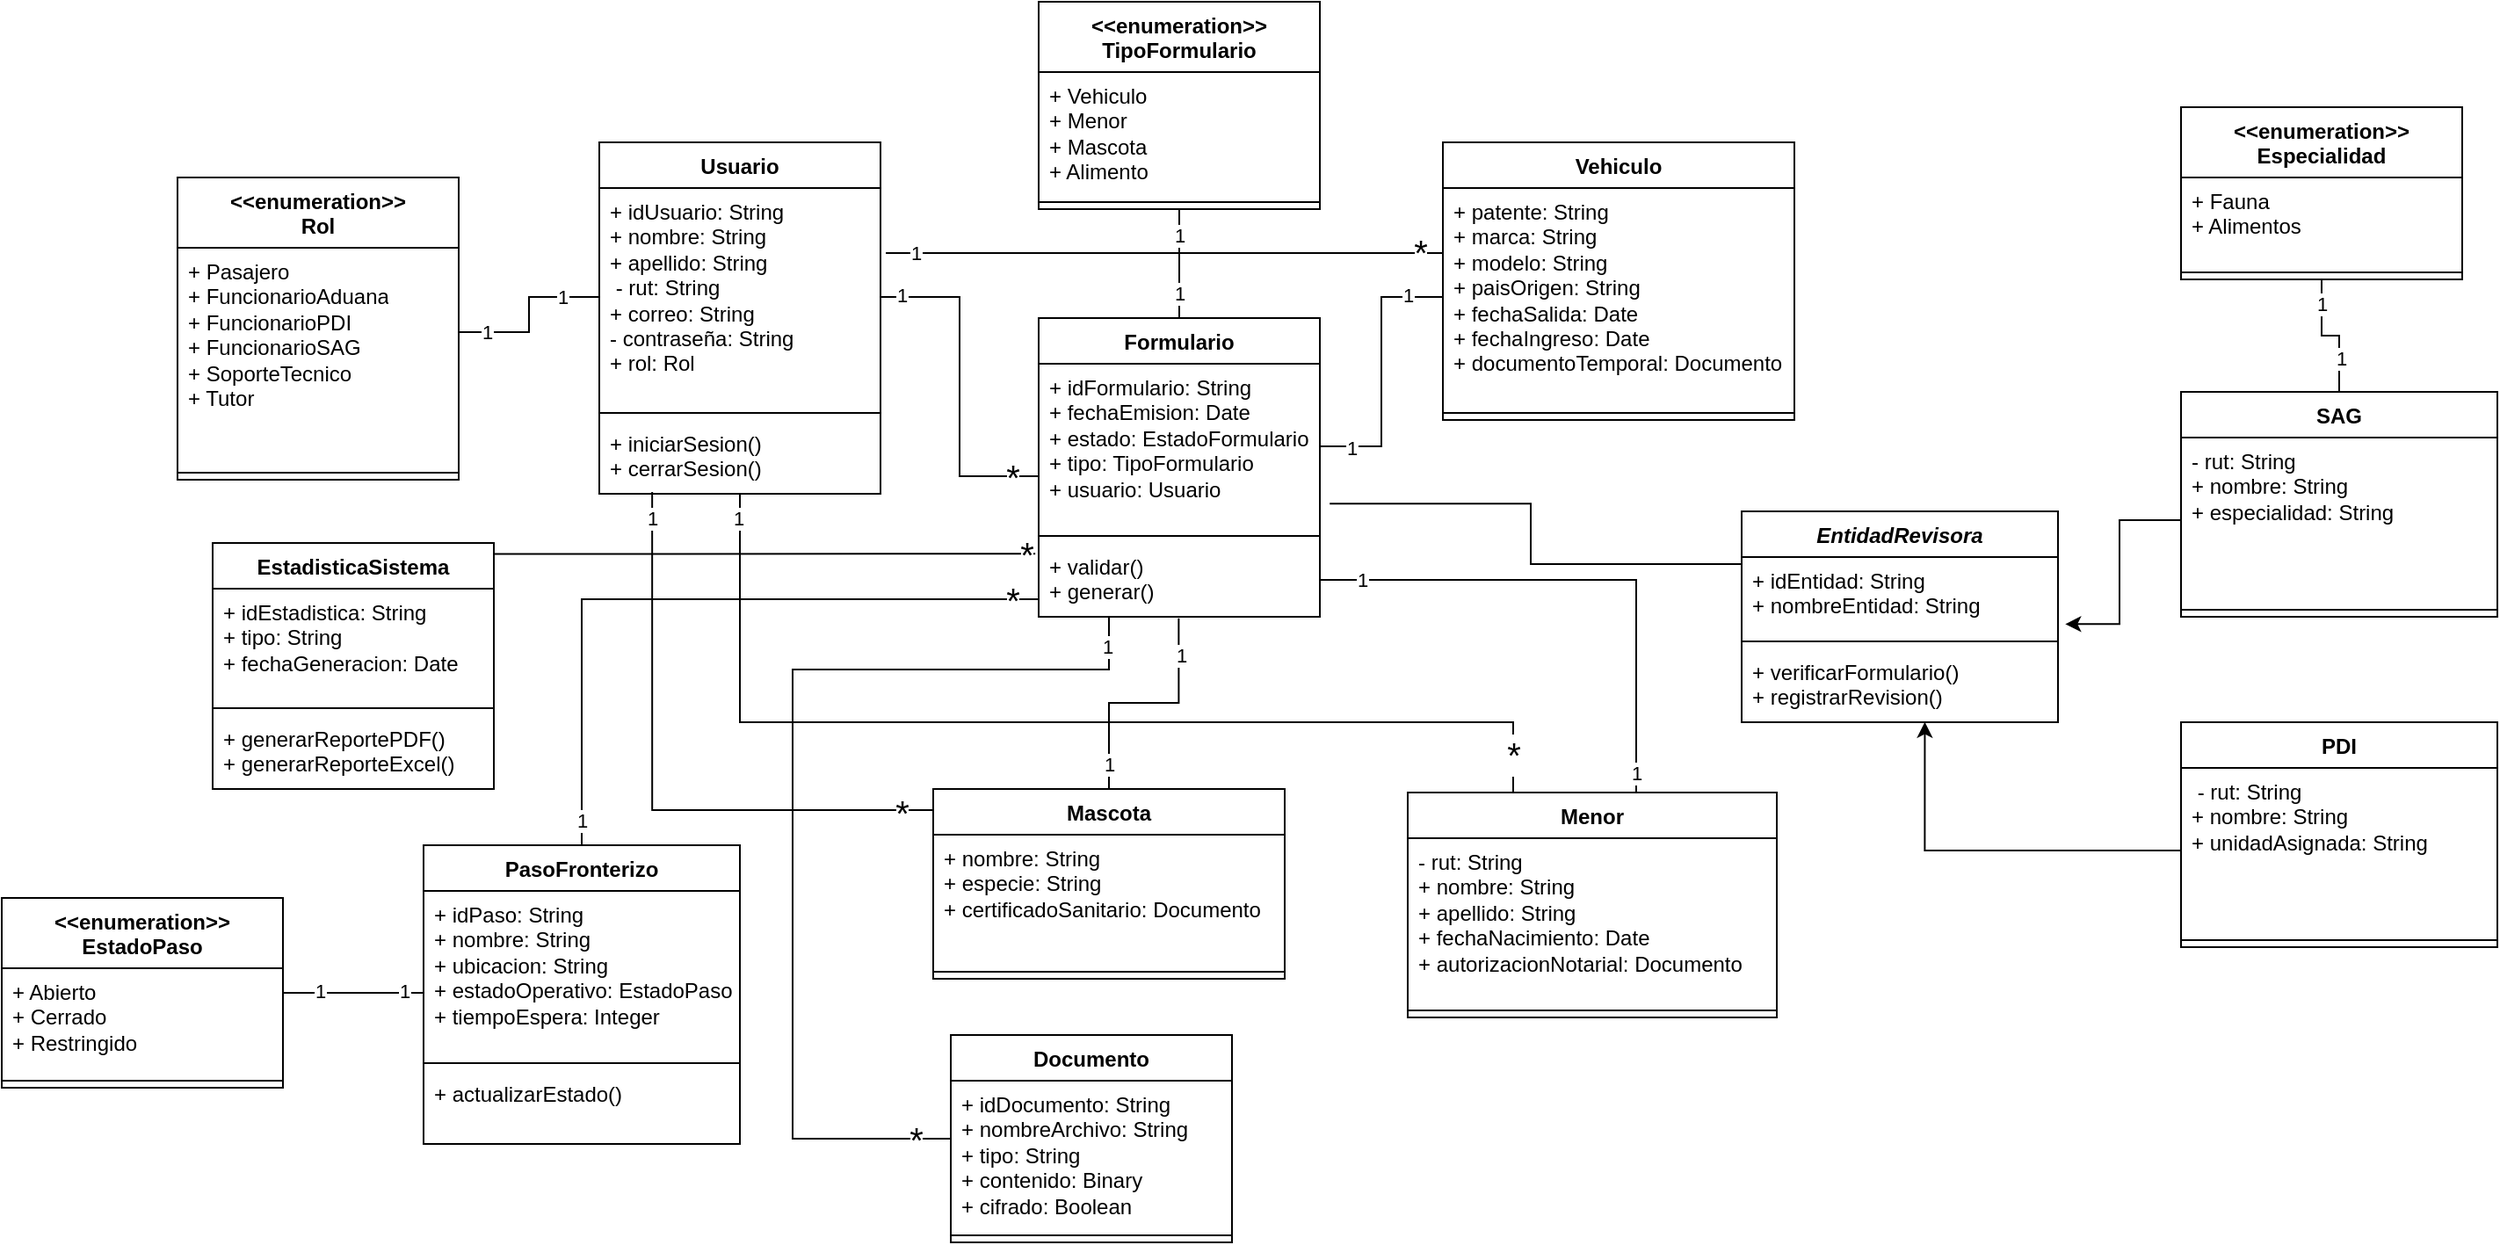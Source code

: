 <mxfile version="27.0.4" pages="5">
  <diagram name="Vista Lógica" id="dxFD6EDrSJ3XH2sU8mD3">
    <mxGraphModel grid="1" page="1" gridSize="10" guides="1" tooltips="1" connect="1" arrows="1" fold="1" pageScale="1" pageWidth="827" pageHeight="1169" math="0" shadow="0">
      <root>
        <mxCell id="0" />
        <mxCell id="1" parent="0" />
        <mxCell id="KEjmv2KhQKpyl8r5eu1Z-55" style="edgeStyle=orthogonalEdgeStyle;rounded=0;orthogonalLoop=1;jettySize=auto;html=1;entryX=1;entryY=0.5;entryDx=0;entryDy=0;" edge="1" parent="1">
          <mxGeometry relative="1" as="geometry">
            <mxPoint x="665.0" y="210" as="targetPoint" />
            <Array as="points">
              <mxPoint x="665" y="306" />
              <mxPoint x="666" y="306" />
              <mxPoint x="666" y="279" />
            </Array>
          </mxGeometry>
        </mxCell>
        <mxCell id="KEjmv2KhQKpyl8r5eu1Z-56" value="1" style="edgeLabel;html=1;align=center;verticalAlign=middle;resizable=0;points=[];" connectable="0" vertex="1" parent="KEjmv2KhQKpyl8r5eu1Z-55">
          <mxGeometry x="-0.928" relative="1" as="geometry">
            <mxPoint as="offset" />
          </mxGeometry>
        </mxCell>
        <mxCell id="KEjmv2KhQKpyl8r5eu1Z-58" value="1" style="edgeLabel;html=1;align=center;verticalAlign=middle;resizable=0;points=[];" connectable="0" vertex="1" parent="KEjmv2KhQKpyl8r5eu1Z-55">
          <mxGeometry x="0.841" relative="1" as="geometry">
            <mxPoint as="offset" />
          </mxGeometry>
        </mxCell>
        <mxCell id="KEjmv2KhQKpyl8r5eu1Z-52" style="edgeStyle=orthogonalEdgeStyle;rounded=0;orthogonalLoop=1;jettySize=auto;html=1;exitX=0.5;exitY=0;exitDx=0;exitDy=0;entryX=0.498;entryY=1.02;entryDx=0;entryDy=0;entryPerimeter=0;" edge="1" parent="1">
          <mxGeometry relative="1" as="geometry" />
        </mxCell>
        <mxCell id="KEjmv2KhQKpyl8r5eu1Z-53" value="1" style="edgeLabel;html=1;align=center;verticalAlign=middle;resizable=0;points=[];" connectable="0" vertex="1" parent="KEjmv2KhQKpyl8r5eu1Z-52">
          <mxGeometry x="-0.799" relative="1" as="geometry">
            <mxPoint as="offset" />
          </mxGeometry>
        </mxCell>
        <mxCell id="KEjmv2KhQKpyl8r5eu1Z-54" value="1" style="edgeLabel;html=1;align=center;verticalAlign=middle;resizable=0;points=[];" connectable="0" vertex="1" parent="KEjmv2KhQKpyl8r5eu1Z-52">
          <mxGeometry x="0.69" y="-1" relative="1" as="geometry">
            <mxPoint as="offset" />
          </mxGeometry>
        </mxCell>
        <mxCell id="X_WL6ftw2tJPu3r5yOLv-1" value="Usuario" style="swimlane;fontStyle=1;align=center;verticalAlign=top;childLayout=stackLayout;horizontal=1;startSize=26;horizontalStack=0;resizeParent=1;resizeParentMax=0;resizeLast=0;collapsible=1;marginBottom=0;whiteSpace=wrap;html=1;" vertex="1" parent="1">
          <mxGeometry x="110" y="40" width="160" height="200" as="geometry" />
        </mxCell>
        <mxCell id="X_WL6ftw2tJPu3r5yOLv-2" value="+ idUsuario: String&lt;div&gt;+ nombre: String&lt;/div&gt;&lt;div&gt;+ apellido: String&lt;/div&gt;&lt;div&gt;&amp;nbsp;- rut: String&lt;/div&gt;&lt;div&gt;+ correo: String&lt;/div&gt;&lt;div&gt;- contraseña: String&lt;/div&gt;&lt;div&gt;+ rol: Rol&lt;/div&gt;" style="text;strokeColor=none;fillColor=none;align=left;verticalAlign=top;spacingLeft=4;spacingRight=4;overflow=hidden;rotatable=0;points=[[0,0.5],[1,0.5]];portConstraint=eastwest;whiteSpace=wrap;html=1;" vertex="1" parent="X_WL6ftw2tJPu3r5yOLv-1">
          <mxGeometry y="26" width="160" height="124" as="geometry" />
        </mxCell>
        <mxCell id="X_WL6ftw2tJPu3r5yOLv-3" value="" style="line;strokeWidth=1;fillColor=none;align=left;verticalAlign=middle;spacingTop=-1;spacingLeft=3;spacingRight=3;rotatable=0;labelPosition=right;points=[];portConstraint=eastwest;strokeColor=inherit;" vertex="1" parent="X_WL6ftw2tJPu3r5yOLv-1">
          <mxGeometry y="150" width="160" height="8" as="geometry" />
        </mxCell>
        <mxCell id="X_WL6ftw2tJPu3r5yOLv-4" value="+ iniciarSesion()&lt;div&gt;+ cerrarSesion()&lt;/div&gt;" style="text;strokeColor=none;fillColor=none;align=left;verticalAlign=top;spacingLeft=4;spacingRight=4;overflow=hidden;rotatable=0;points=[[0,0.5],[1,0.5]];portConstraint=eastwest;whiteSpace=wrap;html=1;" vertex="1" parent="X_WL6ftw2tJPu3r5yOLv-1">
          <mxGeometry y="158" width="160" height="42" as="geometry" />
        </mxCell>
        <mxCell id="X_WL6ftw2tJPu3r5yOLv-5" value="Formulario" style="swimlane;fontStyle=1;align=center;verticalAlign=top;childLayout=stackLayout;horizontal=1;startSize=26;horizontalStack=0;resizeParent=1;resizeParentMax=0;resizeLast=0;collapsible=1;marginBottom=0;whiteSpace=wrap;html=1;" vertex="1" parent="1">
          <mxGeometry x="360" y="140" width="160" height="170" as="geometry" />
        </mxCell>
        <mxCell id="X_WL6ftw2tJPu3r5yOLv-6" value="+ idFormulario: String&lt;div&gt;+ fechaEmision: Date&lt;/div&gt;&lt;div&gt;+ estado: EstadoFormulario&lt;/div&gt;&lt;div&gt;+ tipo: TipoFormulario&lt;/div&gt;&lt;div&gt;+ usuario: Usuario&lt;/div&gt;&lt;div&gt;&lt;br&gt;&lt;/div&gt;" style="text;strokeColor=none;fillColor=none;align=left;verticalAlign=top;spacingLeft=4;spacingRight=4;overflow=hidden;rotatable=0;points=[[0,0.5],[1,0.5]];portConstraint=eastwest;whiteSpace=wrap;html=1;" vertex="1" parent="X_WL6ftw2tJPu3r5yOLv-5">
          <mxGeometry y="26" width="160" height="94" as="geometry" />
        </mxCell>
        <mxCell id="X_WL6ftw2tJPu3r5yOLv-7" value="" style="line;strokeWidth=1;fillColor=none;align=left;verticalAlign=middle;spacingTop=-1;spacingLeft=3;spacingRight=3;rotatable=0;labelPosition=right;points=[];portConstraint=eastwest;strokeColor=inherit;" vertex="1" parent="X_WL6ftw2tJPu3r5yOLv-5">
          <mxGeometry y="120" width="160" height="8" as="geometry" />
        </mxCell>
        <mxCell id="X_WL6ftw2tJPu3r5yOLv-8" value="+ validar()&lt;div&gt;+ generar()&lt;/div&gt;" style="text;strokeColor=none;fillColor=none;align=left;verticalAlign=top;spacingLeft=4;spacingRight=4;overflow=hidden;rotatable=0;points=[[0,0.5],[1,0.5]];portConstraint=eastwest;whiteSpace=wrap;html=1;" vertex="1" parent="X_WL6ftw2tJPu3r5yOLv-5">
          <mxGeometry y="128" width="160" height="42" as="geometry" />
        </mxCell>
        <mxCell id="X_WL6ftw2tJPu3r5yOLv-9" value="Vehiculo" style="swimlane;fontStyle=1;align=center;verticalAlign=top;childLayout=stackLayout;horizontal=1;startSize=26;horizontalStack=0;resizeParent=1;resizeParentMax=0;resizeLast=0;collapsible=1;marginBottom=0;whiteSpace=wrap;html=1;" vertex="1" parent="1">
          <mxGeometry x="590" y="40" width="200" height="158" as="geometry" />
        </mxCell>
        <mxCell id="X_WL6ftw2tJPu3r5yOLv-10" value="+ patente: String&lt;div&gt;+ marca: String&lt;/div&gt;&lt;div&gt;+ modelo: String&lt;/div&gt;&lt;div&gt;+ paisOrigen: String&lt;/div&gt;&lt;div&gt;+ fechaSalida: Date&lt;/div&gt;&lt;div&gt;+ fechaIngreso: Date&lt;/div&gt;&lt;div&gt;+ documentoTemporal: Documento&lt;/div&gt;" style="text;strokeColor=none;fillColor=none;align=left;verticalAlign=top;spacingLeft=4;spacingRight=4;overflow=hidden;rotatable=0;points=[[0,0.5],[1,0.5]];portConstraint=eastwest;whiteSpace=wrap;html=1;" vertex="1" parent="X_WL6ftw2tJPu3r5yOLv-9">
          <mxGeometry y="26" width="200" height="124" as="geometry" />
        </mxCell>
        <mxCell id="X_WL6ftw2tJPu3r5yOLv-11" value="" style="line;strokeWidth=1;fillColor=none;align=left;verticalAlign=middle;spacingTop=-1;spacingLeft=3;spacingRight=3;rotatable=0;labelPosition=right;points=[];portConstraint=eastwest;strokeColor=inherit;" vertex="1" parent="X_WL6ftw2tJPu3r5yOLv-9">
          <mxGeometry y="150" width="200" height="8" as="geometry" />
        </mxCell>
        <mxCell id="X_WL6ftw2tJPu3r5yOLv-13" style="edgeStyle=orthogonalEdgeStyle;rounded=0;orthogonalLoop=1;jettySize=auto;html=1;entryX=1;entryY=0.5;entryDx=0;entryDy=0;endArrow=none;startFill=0;" edge="1" parent="1" source="X_WL6ftw2tJPu3r5yOLv-16" target="X_WL6ftw2tJPu3r5yOLv-8">
          <mxGeometry relative="1" as="geometry">
            <mxPoint x="675.0" y="220" as="targetPoint" />
            <Array as="points">
              <mxPoint x="700" y="289" />
            </Array>
          </mxGeometry>
        </mxCell>
        <mxCell id="X_WL6ftw2tJPu3r5yOLv-14" value="1" style="edgeLabel;html=1;align=center;verticalAlign=middle;resizable=0;points=[];" connectable="0" vertex="1" parent="X_WL6ftw2tJPu3r5yOLv-13">
          <mxGeometry x="-0.928" relative="1" as="geometry">
            <mxPoint as="offset" />
          </mxGeometry>
        </mxCell>
        <mxCell id="X_WL6ftw2tJPu3r5yOLv-15" value="1" style="edgeLabel;html=1;align=center;verticalAlign=middle;resizable=0;points=[];" connectable="0" vertex="1" parent="X_WL6ftw2tJPu3r5yOLv-13">
          <mxGeometry x="0.841" relative="1" as="geometry">
            <mxPoint as="offset" />
          </mxGeometry>
        </mxCell>
        <mxCell id="X_WL6ftw2tJPu3r5yOLv-16" value="Menor" style="swimlane;fontStyle=1;align=center;verticalAlign=top;childLayout=stackLayout;horizontal=1;startSize=26;horizontalStack=0;resizeParent=1;resizeParentMax=0;resizeLast=0;collapsible=1;marginBottom=0;whiteSpace=wrap;html=1;" vertex="1" parent="1">
          <mxGeometry x="570" y="410" width="210" height="128" as="geometry" />
        </mxCell>
        <mxCell id="X_WL6ftw2tJPu3r5yOLv-17" value="- rut: String&lt;div&gt;+ nombre: String&lt;/div&gt;&lt;div&gt;+ apellido: String&lt;/div&gt;&lt;div&gt;+ fechaNacimiento: Date&lt;/div&gt;&lt;div&gt;+ autorizacionNotarial: Documento&lt;/div&gt;" style="text;strokeColor=none;fillColor=none;align=left;verticalAlign=top;spacingLeft=4;spacingRight=4;overflow=hidden;rotatable=0;points=[[0,0.5],[1,0.5]];portConstraint=eastwest;whiteSpace=wrap;html=1;" vertex="1" parent="X_WL6ftw2tJPu3r5yOLv-16">
          <mxGeometry y="26" width="210" height="94" as="geometry" />
        </mxCell>
        <mxCell id="X_WL6ftw2tJPu3r5yOLv-18" value="" style="line;strokeWidth=1;fillColor=none;align=left;verticalAlign=middle;spacingTop=-1;spacingLeft=3;spacingRight=3;rotatable=0;labelPosition=right;points=[];portConstraint=eastwest;strokeColor=inherit;" vertex="1" parent="X_WL6ftw2tJPu3r5yOLv-16">
          <mxGeometry y="120" width="210" height="8" as="geometry" />
        </mxCell>
        <mxCell id="X_WL6ftw2tJPu3r5yOLv-19" value="Mascota" style="swimlane;fontStyle=1;align=center;verticalAlign=top;childLayout=stackLayout;horizontal=1;startSize=26;horizontalStack=0;resizeParent=1;resizeParentMax=0;resizeLast=0;collapsible=1;marginBottom=0;whiteSpace=wrap;html=1;" vertex="1" parent="1">
          <mxGeometry x="300" y="408" width="200" height="108" as="geometry" />
        </mxCell>
        <mxCell id="X_WL6ftw2tJPu3r5yOLv-20" value="+ nombre: String&lt;div&gt;+ especie: String&lt;/div&gt;&lt;div&gt;+ certificadoSanitario: Documento&lt;/div&gt;" style="text;strokeColor=none;fillColor=none;align=left;verticalAlign=top;spacingLeft=4;spacingRight=4;overflow=hidden;rotatable=0;points=[[0,0.5],[1,0.5]];portConstraint=eastwest;whiteSpace=wrap;html=1;" vertex="1" parent="X_WL6ftw2tJPu3r5yOLv-19">
          <mxGeometry y="26" width="200" height="74" as="geometry" />
        </mxCell>
        <mxCell id="X_WL6ftw2tJPu3r5yOLv-21" value="" style="line;strokeWidth=1;fillColor=none;align=left;verticalAlign=middle;spacingTop=-1;spacingLeft=3;spacingRight=3;rotatable=0;labelPosition=right;points=[];portConstraint=eastwest;strokeColor=inherit;" vertex="1" parent="X_WL6ftw2tJPu3r5yOLv-19">
          <mxGeometry y="100" width="200" height="8" as="geometry" />
        </mxCell>
        <mxCell id="SJPgksEJi8ocQLW_1qTx-10" style="edgeStyle=orthogonalEdgeStyle;rounded=0;orthogonalLoop=1;jettySize=auto;html=1;entryX=0.25;entryY=1;entryDx=0;entryDy=0;endArrow=none;startFill=0;" edge="1" parent="1" source="X_WL6ftw2tJPu3r5yOLv-22" target="X_WL6ftw2tJPu3r5yOLv-5">
          <mxGeometry relative="1" as="geometry">
            <Array as="points">
              <mxPoint x="220" y="340" />
              <mxPoint x="400" y="340" />
            </Array>
          </mxGeometry>
        </mxCell>
        <mxCell id="oheLLPCleLjlpAt6hvhr-3" value="*" style="edgeLabel;html=1;align=center;verticalAlign=middle;resizable=0;points=[];fontSize=20;" connectable="0" vertex="1" parent="SJPgksEJi8ocQLW_1qTx-10">
          <mxGeometry x="-0.929" relative="1" as="geometry">
            <mxPoint as="offset" />
          </mxGeometry>
        </mxCell>
        <mxCell id="oheLLPCleLjlpAt6hvhr-4" value="1" style="edgeLabel;html=1;align=center;verticalAlign=middle;resizable=0;points=[];" connectable="0" vertex="1" parent="SJPgksEJi8ocQLW_1qTx-10">
          <mxGeometry x="0.941" y="1" relative="1" as="geometry">
            <mxPoint as="offset" />
          </mxGeometry>
        </mxCell>
        <mxCell id="X_WL6ftw2tJPu3r5yOLv-22" value="Documento" style="swimlane;fontStyle=1;align=center;verticalAlign=top;childLayout=stackLayout;horizontal=1;startSize=26;horizontalStack=0;resizeParent=1;resizeParentMax=0;resizeLast=0;collapsible=1;marginBottom=0;whiteSpace=wrap;html=1;" vertex="1" parent="1">
          <mxGeometry x="310" y="548" width="160" height="118" as="geometry" />
        </mxCell>
        <mxCell id="X_WL6ftw2tJPu3r5yOLv-23" value="+ idDocumento: String&lt;div&gt;+ nombreArchivo: String&lt;/div&gt;&lt;div&gt;+ tipo: String&lt;/div&gt;&lt;div&gt;+ contenido: Binary&lt;/div&gt;&lt;div&gt;+ cifrado: Boolean&lt;/div&gt;&lt;div&gt;&lt;br&gt;&lt;/div&gt;" style="text;strokeColor=none;fillColor=none;align=left;verticalAlign=top;spacingLeft=4;spacingRight=4;overflow=hidden;rotatable=0;points=[[0,0.5],[1,0.5]];portConstraint=eastwest;whiteSpace=wrap;html=1;" vertex="1" parent="X_WL6ftw2tJPu3r5yOLv-22">
          <mxGeometry y="26" width="160" height="84" as="geometry" />
        </mxCell>
        <mxCell id="X_WL6ftw2tJPu3r5yOLv-24" value="" style="line;strokeWidth=1;fillColor=none;align=left;verticalAlign=middle;spacingTop=-1;spacingLeft=3;spacingRight=3;rotatable=0;labelPosition=right;points=[];portConstraint=eastwest;strokeColor=inherit;" vertex="1" parent="X_WL6ftw2tJPu3r5yOLv-22">
          <mxGeometry y="110" width="160" height="8" as="geometry" />
        </mxCell>
        <mxCell id="SJPgksEJi8ocQLW_1qTx-5" style="edgeStyle=orthogonalEdgeStyle;rounded=0;orthogonalLoop=1;jettySize=auto;html=1;entryX=0;entryY=0.5;entryDx=0;entryDy=0;endArrow=none;startFill=0;" edge="1" parent="1" source="X_WL6ftw2tJPu3r5yOLv-25" target="X_WL6ftw2tJPu3r5yOLv-8">
          <mxGeometry relative="1" as="geometry">
            <Array as="points">
              <mxPoint x="100" y="300" />
              <mxPoint x="360" y="300" />
            </Array>
          </mxGeometry>
        </mxCell>
        <mxCell id="SJPgksEJi8ocQLW_1qTx-6" value="1" style="edgeLabel;html=1;align=center;verticalAlign=middle;resizable=0;points=[];" vertex="1" connectable="0" parent="SJPgksEJi8ocQLW_1qTx-5">
          <mxGeometry x="-0.931" y="-1" relative="1" as="geometry">
            <mxPoint x="-1" as="offset" />
          </mxGeometry>
        </mxCell>
        <mxCell id="SJPgksEJi8ocQLW_1qTx-9" value="*" style="edgeLabel;html=1;align=center;verticalAlign=middle;resizable=0;points=[];fontSize=20;" vertex="1" connectable="0" parent="SJPgksEJi8ocQLW_1qTx-5">
          <mxGeometry x="0.872" relative="1" as="geometry">
            <mxPoint as="offset" />
          </mxGeometry>
        </mxCell>
        <mxCell id="X_WL6ftw2tJPu3r5yOLv-25" value="PasoFronterizo" style="swimlane;fontStyle=1;align=center;verticalAlign=top;childLayout=stackLayout;horizontal=1;startSize=26;horizontalStack=0;resizeParent=1;resizeParentMax=0;resizeLast=0;collapsible=1;marginBottom=0;whiteSpace=wrap;html=1;" vertex="1" parent="1">
          <mxGeometry x="10" y="440" width="180" height="170" as="geometry" />
        </mxCell>
        <mxCell id="X_WL6ftw2tJPu3r5yOLv-26" value="+ idPaso: String&lt;div&gt;+ nombre: String&lt;/div&gt;&lt;div&gt;+ ubicacion: String&lt;/div&gt;&lt;div&gt;+ estadoOperativo: EstadoPaso&lt;/div&gt;&lt;div&gt;+ tiempoEspera: Integer&lt;/div&gt;" style="text;strokeColor=none;fillColor=none;align=left;verticalAlign=top;spacingLeft=4;spacingRight=4;overflow=hidden;rotatable=0;points=[[0,0.5],[1,0.5]];portConstraint=eastwest;whiteSpace=wrap;html=1;" vertex="1" parent="X_WL6ftw2tJPu3r5yOLv-25">
          <mxGeometry y="26" width="180" height="94" as="geometry" />
        </mxCell>
        <mxCell id="X_WL6ftw2tJPu3r5yOLv-27" value="" style="line;strokeWidth=1;fillColor=none;align=left;verticalAlign=middle;spacingTop=-1;spacingLeft=3;spacingRight=3;rotatable=0;labelPosition=right;points=[];portConstraint=eastwest;strokeColor=inherit;" vertex="1" parent="X_WL6ftw2tJPu3r5yOLv-25">
          <mxGeometry y="120" width="180" height="8" as="geometry" />
        </mxCell>
        <mxCell id="X_WL6ftw2tJPu3r5yOLv-28" value="+ actualizarEstado()" style="text;strokeColor=none;fillColor=none;align=left;verticalAlign=top;spacingLeft=4;spacingRight=4;overflow=hidden;rotatable=0;points=[[0,0.5],[1,0.5]];portConstraint=eastwest;whiteSpace=wrap;html=1;" vertex="1" parent="X_WL6ftw2tJPu3r5yOLv-25">
          <mxGeometry y="128" width="180" height="42" as="geometry" />
        </mxCell>
        <mxCell id="X_WL6ftw2tJPu3r5yOLv-33" value="EstadisticaSistema" style="swimlane;fontStyle=1;align=center;verticalAlign=top;childLayout=stackLayout;horizontal=1;startSize=26;horizontalStack=0;resizeParent=1;resizeParentMax=0;resizeLast=0;collapsible=1;marginBottom=0;whiteSpace=wrap;html=1;" vertex="1" parent="1">
          <mxGeometry x="-110" y="268" width="160" height="140" as="geometry" />
        </mxCell>
        <mxCell id="X_WL6ftw2tJPu3r5yOLv-34" value="+ idEstadistica: String&lt;div&gt;+ tipo: String&lt;/div&gt;&lt;div&gt;+ fechaGeneracion: Date&lt;/div&gt;" style="text;strokeColor=none;fillColor=none;align=left;verticalAlign=top;spacingLeft=4;spacingRight=4;overflow=hidden;rotatable=0;points=[[0,0.5],[1,0.5]];portConstraint=eastwest;whiteSpace=wrap;html=1;" vertex="1" parent="X_WL6ftw2tJPu3r5yOLv-33">
          <mxGeometry y="26" width="160" height="64" as="geometry" />
        </mxCell>
        <mxCell id="X_WL6ftw2tJPu3r5yOLv-35" value="" style="line;strokeWidth=1;fillColor=none;align=left;verticalAlign=middle;spacingTop=-1;spacingLeft=3;spacingRight=3;rotatable=0;labelPosition=right;points=[];portConstraint=eastwest;strokeColor=inherit;" vertex="1" parent="X_WL6ftw2tJPu3r5yOLv-33">
          <mxGeometry y="90" width="160" height="8" as="geometry" />
        </mxCell>
        <mxCell id="X_WL6ftw2tJPu3r5yOLv-36" value="+ generarReportePDF()&lt;div&gt;+ generarReporteExcel()&lt;/div&gt;" style="text;strokeColor=none;fillColor=none;align=left;verticalAlign=top;spacingLeft=4;spacingRight=4;overflow=hidden;rotatable=0;points=[[0,0.5],[1,0.5]];portConstraint=eastwest;whiteSpace=wrap;html=1;" vertex="1" parent="X_WL6ftw2tJPu3r5yOLv-33">
          <mxGeometry y="98" width="160" height="42" as="geometry" />
        </mxCell>
        <mxCell id="X_WL6ftw2tJPu3r5yOLv-37" value="" style="endArrow=none;endFill=1;html=1;edgeStyle=orthogonalEdgeStyle;align=left;verticalAlign=top;rounded=0;entryX=0;entryY=0.681;entryDx=0;entryDy=0;entryPerimeter=0;startFill=0;" edge="1" parent="1" source="X_WL6ftw2tJPu3r5yOLv-2" target="X_WL6ftw2tJPu3r5yOLv-6">
          <mxGeometry x="-1" relative="1" as="geometry">
            <mxPoint x="146" y="300" as="sourcePoint" />
            <mxPoint x="336" y="260" as="targetPoint" />
          </mxGeometry>
        </mxCell>
        <mxCell id="X_WL6ftw2tJPu3r5yOLv-38" value="*" style="edgeLabel;html=1;align=center;verticalAlign=middle;resizable=0;points=[];fontSize=20;" connectable="0" vertex="1" parent="X_WL6ftw2tJPu3r5yOLv-37">
          <mxGeometry x="0.844" relative="1" as="geometry">
            <mxPoint as="offset" />
          </mxGeometry>
        </mxCell>
        <mxCell id="X_WL6ftw2tJPu3r5yOLv-39" value="1" style="edgeLabel;html=1;align=center;verticalAlign=middle;resizable=0;points=[];" connectable="0" vertex="1" parent="X_WL6ftw2tJPu3r5yOLv-37">
          <mxGeometry x="-0.877" y="1" relative="1" as="geometry">
            <mxPoint as="offset" />
          </mxGeometry>
        </mxCell>
        <mxCell id="X_WL6ftw2tJPu3r5yOLv-43" style="edgeStyle=orthogonalEdgeStyle;rounded=0;orthogonalLoop=1;jettySize=auto;html=1;exitX=0.5;exitY=0;exitDx=0;exitDy=0;entryX=0.498;entryY=1.02;entryDx=0;entryDy=0;entryPerimeter=0;endArrow=none;startFill=0;" edge="1" parent="1" source="X_WL6ftw2tJPu3r5yOLv-19" target="X_WL6ftw2tJPu3r5yOLv-8">
          <mxGeometry relative="1" as="geometry" />
        </mxCell>
        <mxCell id="X_WL6ftw2tJPu3r5yOLv-44" value="1" style="edgeLabel;html=1;align=center;verticalAlign=middle;resizable=0;points=[];" connectable="0" vertex="1" parent="X_WL6ftw2tJPu3r5yOLv-43">
          <mxGeometry x="-0.799" relative="1" as="geometry">
            <mxPoint as="offset" />
          </mxGeometry>
        </mxCell>
        <mxCell id="X_WL6ftw2tJPu3r5yOLv-45" value="1" style="edgeLabel;html=1;align=center;verticalAlign=middle;resizable=0;points=[];" connectable="0" vertex="1" parent="X_WL6ftw2tJPu3r5yOLv-43">
          <mxGeometry x="0.69" y="-1" relative="1" as="geometry">
            <mxPoint as="offset" />
          </mxGeometry>
        </mxCell>
        <mxCell id="SJPgksEJi8ocQLW_1qTx-1" style="edgeStyle=orthogonalEdgeStyle;rounded=0;orthogonalLoop=1;jettySize=auto;html=1;entryX=1;entryY=0.5;entryDx=0;entryDy=0;endArrow=none;startFill=0;" edge="1" parent="1" source="X_WL6ftw2tJPu3r5yOLv-10" target="X_WL6ftw2tJPu3r5yOLv-6">
          <mxGeometry relative="1" as="geometry" />
        </mxCell>
        <mxCell id="SJPgksEJi8ocQLW_1qTx-3" value="1" style="edgeLabel;html=1;align=center;verticalAlign=middle;resizable=0;points=[];" vertex="1" connectable="0" parent="SJPgksEJi8ocQLW_1qTx-1">
          <mxGeometry x="0.768" y="1" relative="1" as="geometry">
            <mxPoint as="offset" />
          </mxGeometry>
        </mxCell>
        <mxCell id="SJPgksEJi8ocQLW_1qTx-4" value="1" style="edgeLabel;html=1;align=center;verticalAlign=middle;resizable=0;points=[];" vertex="1" connectable="0" parent="SJPgksEJi8ocQLW_1qTx-1">
          <mxGeometry x="-0.742" y="-1" relative="1" as="geometry">
            <mxPoint as="offset" />
          </mxGeometry>
        </mxCell>
        <mxCell id="SJPgksEJi8ocQLW_1qTx-13" value="&lt;i&gt;EntidadRevisora&lt;/i&gt;" style="swimlane;fontStyle=1;align=center;verticalAlign=top;childLayout=stackLayout;horizontal=1;startSize=26;horizontalStack=0;resizeParent=1;resizeParentMax=0;resizeLast=0;collapsible=1;marginBottom=0;whiteSpace=wrap;html=1;" vertex="1" parent="1">
          <mxGeometry x="760" y="250" width="180" height="120" as="geometry" />
        </mxCell>
        <mxCell id="SJPgksEJi8ocQLW_1qTx-14" value="+ idEntidad: String&lt;div&gt;+ nombreEntidad: String&lt;/div&gt;" style="text;strokeColor=none;fillColor=none;align=left;verticalAlign=top;spacingLeft=4;spacingRight=4;overflow=hidden;rotatable=0;points=[[0,0.5],[1,0.5]];portConstraint=eastwest;whiteSpace=wrap;html=1;" vertex="1" parent="SJPgksEJi8ocQLW_1qTx-13">
          <mxGeometry y="26" width="180" height="44" as="geometry" />
        </mxCell>
        <mxCell id="SJPgksEJi8ocQLW_1qTx-15" value="" style="line;strokeWidth=1;fillColor=none;align=left;verticalAlign=middle;spacingTop=-1;spacingLeft=3;spacingRight=3;rotatable=0;labelPosition=right;points=[];portConstraint=eastwest;strokeColor=inherit;" vertex="1" parent="SJPgksEJi8ocQLW_1qTx-13">
          <mxGeometry y="70" width="180" height="8" as="geometry" />
        </mxCell>
        <mxCell id="SJPgksEJi8ocQLW_1qTx-16" value="+ verificarFormulario()&lt;div&gt;+ registrarRevision()&lt;/div&gt;" style="text;strokeColor=none;fillColor=none;align=left;verticalAlign=top;spacingLeft=4;spacingRight=4;overflow=hidden;rotatable=0;points=[[0,0.5],[1,0.5]];portConstraint=eastwest;whiteSpace=wrap;html=1;" vertex="1" parent="SJPgksEJi8ocQLW_1qTx-13">
          <mxGeometry y="78" width="180" height="42" as="geometry" />
        </mxCell>
        <mxCell id="SJPgksEJi8ocQLW_1qTx-17" value="PDI" style="swimlane;fontStyle=1;align=center;verticalAlign=top;childLayout=stackLayout;horizontal=1;startSize=26;horizontalStack=0;resizeParent=1;resizeParentMax=0;resizeLast=0;collapsible=1;marginBottom=0;whiteSpace=wrap;html=1;" vertex="1" parent="1">
          <mxGeometry x="1010" y="370" width="180" height="128" as="geometry" />
        </mxCell>
        <mxCell id="SJPgksEJi8ocQLW_1qTx-18" value="&amp;nbsp;- rut: String&lt;div&gt;+ nombre: String&lt;/div&gt;&lt;div&gt;+ unidadAsignada: String&lt;/div&gt;" style="text;strokeColor=none;fillColor=none;align=left;verticalAlign=top;spacingLeft=4;spacingRight=4;overflow=hidden;rotatable=0;points=[[0,0.5],[1,0.5]];portConstraint=eastwest;whiteSpace=wrap;html=1;" vertex="1" parent="SJPgksEJi8ocQLW_1qTx-17">
          <mxGeometry y="26" width="180" height="94" as="geometry" />
        </mxCell>
        <mxCell id="SJPgksEJi8ocQLW_1qTx-19" value="" style="line;strokeWidth=1;fillColor=none;align=left;verticalAlign=middle;spacingTop=-1;spacingLeft=3;spacingRight=3;rotatable=0;labelPosition=right;points=[];portConstraint=eastwest;strokeColor=inherit;" vertex="1" parent="SJPgksEJi8ocQLW_1qTx-17">
          <mxGeometry y="120" width="180" height="8" as="geometry" />
        </mxCell>
        <mxCell id="snKZTBAiaL7amMeki0yv-1" style="edgeStyle=orthogonalEdgeStyle;rounded=0;orthogonalLoop=1;jettySize=auto;html=1;entryX=0.5;entryY=1;entryDx=0;entryDy=0;endArrow=none;startFill=0;" edge="1" parent="1" source="SJPgksEJi8ocQLW_1qTx-21" target="SJPgksEJi8ocQLW_1qTx-51">
          <mxGeometry relative="1" as="geometry" />
        </mxCell>
        <mxCell id="snKZTBAiaL7amMeki0yv-6" value="1" style="edgeLabel;html=1;align=center;verticalAlign=middle;resizable=0;points=[];" connectable="0" vertex="1" parent="snKZTBAiaL7amMeki0yv-1">
          <mxGeometry x="0.622" relative="1" as="geometry">
            <mxPoint as="offset" />
          </mxGeometry>
        </mxCell>
        <mxCell id="snKZTBAiaL7amMeki0yv-7" value="1" style="edgeLabel;html=1;align=center;verticalAlign=middle;resizable=0;points=[];" connectable="0" vertex="1" parent="snKZTBAiaL7amMeki0yv-1">
          <mxGeometry x="-0.486" y="-1" relative="1" as="geometry">
            <mxPoint as="offset" />
          </mxGeometry>
        </mxCell>
        <mxCell id="SJPgksEJi8ocQLW_1qTx-21" value="SAG" style="swimlane;fontStyle=1;align=center;verticalAlign=top;childLayout=stackLayout;horizontal=1;startSize=26;horizontalStack=0;resizeParent=1;resizeParentMax=0;resizeLast=0;collapsible=1;marginBottom=0;whiteSpace=wrap;html=1;" vertex="1" parent="1">
          <mxGeometry x="1010" y="182" width="180" height="128" as="geometry" />
        </mxCell>
        <mxCell id="SJPgksEJi8ocQLW_1qTx-22" value="- rut: String&lt;div&gt;+ nombre: String&lt;/div&gt;&lt;div&gt;+ especialidad: String&lt;/div&gt;" style="text;strokeColor=none;fillColor=none;align=left;verticalAlign=top;spacingLeft=4;spacingRight=4;overflow=hidden;rotatable=0;points=[[0,0.5],[1,0.5]];portConstraint=eastwest;whiteSpace=wrap;html=1;" vertex="1" parent="SJPgksEJi8ocQLW_1qTx-21">
          <mxGeometry y="26" width="180" height="94" as="geometry" />
        </mxCell>
        <mxCell id="SJPgksEJi8ocQLW_1qTx-23" value="" style="line;strokeWidth=1;fillColor=none;align=left;verticalAlign=middle;spacingTop=-1;spacingLeft=3;spacingRight=3;rotatable=0;labelPosition=right;points=[];portConstraint=eastwest;strokeColor=inherit;" vertex="1" parent="SJPgksEJi8ocQLW_1qTx-21">
          <mxGeometry y="120" width="180" height="8" as="geometry" />
        </mxCell>
        <mxCell id="SJPgksEJi8ocQLW_1qTx-27" style="edgeStyle=orthogonalEdgeStyle;rounded=0;orthogonalLoop=1;jettySize=auto;html=1;entryX=-0.012;entryY=0.147;entryDx=0;entryDy=0;entryPerimeter=0;endArrow=none;startFill=0;" edge="1" parent="1" source="X_WL6ftw2tJPu3r5yOLv-33" target="X_WL6ftw2tJPu3r5yOLv-8">
          <mxGeometry relative="1" as="geometry">
            <Array as="points">
              <mxPoint x="70" y="274" />
            </Array>
          </mxGeometry>
        </mxCell>
        <mxCell id="SJPgksEJi8ocQLW_1qTx-29" value="*" style="edgeLabel;html=1;align=center;verticalAlign=middle;resizable=0;points=[];fontSize=20;" vertex="1" connectable="0" parent="SJPgksEJi8ocQLW_1qTx-27">
          <mxGeometry x="0.963" relative="1" as="geometry">
            <mxPoint as="offset" />
          </mxGeometry>
        </mxCell>
        <mxCell id="SJPgksEJi8ocQLW_1qTx-30" value="&amp;lt;&amp;lt;enumeration&amp;gt;&amp;gt;&lt;div&gt;Rol&lt;/div&gt;" style="swimlane;fontStyle=1;align=center;verticalAlign=top;childLayout=stackLayout;horizontal=1;startSize=40;horizontalStack=0;resizeParent=1;resizeParentMax=0;resizeLast=0;collapsible=1;marginBottom=0;whiteSpace=wrap;html=1;" vertex="1" parent="1">
          <mxGeometry x="-130" y="60" width="160" height="172" as="geometry" />
        </mxCell>
        <mxCell id="SJPgksEJi8ocQLW_1qTx-31" value="+ Pasajero&lt;div&gt;+ FuncionarioAduana&lt;/div&gt;&lt;div&gt;+ FuncionarioPDI&lt;/div&gt;&lt;div&gt;+ FuncionarioSAG&lt;/div&gt;&lt;div&gt;+ SoporteTecnico&lt;/div&gt;&lt;div&gt;+ Tutor&lt;/div&gt;" style="text;strokeColor=none;fillColor=none;align=left;verticalAlign=top;spacingLeft=4;spacingRight=4;overflow=hidden;rotatable=0;points=[[0,0.5],[1,0.5]];portConstraint=eastwest;whiteSpace=wrap;html=1;" vertex="1" parent="SJPgksEJi8ocQLW_1qTx-30">
          <mxGeometry y="40" width="160" height="124" as="geometry" />
        </mxCell>
        <mxCell id="SJPgksEJi8ocQLW_1qTx-32" value="" style="line;strokeWidth=1;fillColor=none;align=left;verticalAlign=middle;spacingTop=-1;spacingLeft=3;spacingRight=3;rotatable=0;labelPosition=right;points=[];portConstraint=eastwest;strokeColor=inherit;" vertex="1" parent="SJPgksEJi8ocQLW_1qTx-30">
          <mxGeometry y="164" width="160" height="8" as="geometry" />
        </mxCell>
        <mxCell id="SJPgksEJi8ocQLW_1qTx-34" style="edgeStyle=orthogonalEdgeStyle;rounded=0;orthogonalLoop=1;jettySize=auto;html=1;entryX=1;entryY=0.387;entryDx=0;entryDy=0;entryPerimeter=0;endArrow=none;startFill=0;" edge="1" parent="1" source="X_WL6ftw2tJPu3r5yOLv-2" target="SJPgksEJi8ocQLW_1qTx-31">
          <mxGeometry relative="1" as="geometry" />
        </mxCell>
        <mxCell id="SJPgksEJi8ocQLW_1qTx-35" value="1" style="edgeLabel;html=1;align=center;verticalAlign=middle;resizable=0;points=[];" vertex="1" connectable="0" parent="SJPgksEJi8ocQLW_1qTx-34">
          <mxGeometry x="0.686" relative="1" as="geometry">
            <mxPoint as="offset" />
          </mxGeometry>
        </mxCell>
        <mxCell id="SJPgksEJi8ocQLW_1qTx-36" value="1" style="edgeLabel;html=1;align=center;verticalAlign=middle;resizable=0;points=[];" vertex="1" connectable="0" parent="SJPgksEJi8ocQLW_1qTx-34">
          <mxGeometry x="-0.576" relative="1" as="geometry">
            <mxPoint as="offset" />
          </mxGeometry>
        </mxCell>
        <mxCell id="SJPgksEJi8ocQLW_1qTx-41" style="edgeStyle=orthogonalEdgeStyle;rounded=0;orthogonalLoop=1;jettySize=auto;html=1;entryX=0;entryY=0.5;entryDx=0;entryDy=0;endArrow=none;startFill=0;" edge="1" parent="1" source="SJPgksEJi8ocQLW_1qTx-38" target="X_WL6ftw2tJPu3r5yOLv-28">
          <mxGeometry relative="1" as="geometry">
            <Array as="points">
              <mxPoint x="10" y="524" />
            </Array>
          </mxGeometry>
        </mxCell>
        <mxCell id="SJPgksEJi8ocQLW_1qTx-43" value="1" style="edgeLabel;html=1;align=center;verticalAlign=middle;resizable=0;points=[];" connectable="0" vertex="1" parent="SJPgksEJi8ocQLW_1qTx-41">
          <mxGeometry x="-0.707" y="1" relative="1" as="geometry">
            <mxPoint as="offset" />
          </mxGeometry>
        </mxCell>
        <mxCell id="oheLLPCleLjlpAt6hvhr-5" value="1" style="edgeLabel;html=1;align=center;verticalAlign=middle;resizable=0;points=[];" connectable="0" vertex="1" parent="SJPgksEJi8ocQLW_1qTx-41">
          <mxGeometry x="-0.048" y="1" relative="1" as="geometry">
            <mxPoint as="offset" />
          </mxGeometry>
        </mxCell>
        <mxCell id="SJPgksEJi8ocQLW_1qTx-38" value="&amp;lt;&amp;lt;enumeration&amp;gt;&amp;gt;&lt;div&gt;EstadoPaso&lt;/div&gt;" style="swimlane;fontStyle=1;align=center;verticalAlign=top;childLayout=stackLayout;horizontal=1;startSize=40;horizontalStack=0;resizeParent=1;resizeParentMax=0;resizeLast=0;collapsible=1;marginBottom=0;whiteSpace=wrap;html=1;" vertex="1" parent="1">
          <mxGeometry x="-230" y="470" width="160" height="108" as="geometry" />
        </mxCell>
        <mxCell id="SJPgksEJi8ocQLW_1qTx-39" value="+ Abierto&lt;div&gt;+ Cerrado&lt;/div&gt;&lt;div&gt;+ Restringido&lt;/div&gt;" style="text;strokeColor=none;fillColor=none;align=left;verticalAlign=top;spacingLeft=4;spacingRight=4;overflow=hidden;rotatable=0;points=[[0,0.5],[1,0.5]];portConstraint=eastwest;whiteSpace=wrap;html=1;" vertex="1" parent="SJPgksEJi8ocQLW_1qTx-38">
          <mxGeometry y="40" width="160" height="60" as="geometry" />
        </mxCell>
        <mxCell id="SJPgksEJi8ocQLW_1qTx-40" value="" style="line;strokeWidth=1;fillColor=none;align=left;verticalAlign=middle;spacingTop=-1;spacingLeft=3;spacingRight=3;rotatable=0;labelPosition=right;points=[];portConstraint=eastwest;strokeColor=inherit;" vertex="1" parent="SJPgksEJi8ocQLW_1qTx-38">
          <mxGeometry y="100" width="160" height="8" as="geometry" />
        </mxCell>
        <mxCell id="SJPgksEJi8ocQLW_1qTx-47" style="edgeStyle=orthogonalEdgeStyle;rounded=0;orthogonalLoop=1;jettySize=auto;html=1;entryX=0.5;entryY=0;entryDx=0;entryDy=0;endArrow=none;startFill=0;" edge="1" parent="1" source="SJPgksEJi8ocQLW_1qTx-44" target="X_WL6ftw2tJPu3r5yOLv-5">
          <mxGeometry relative="1" as="geometry" />
        </mxCell>
        <mxCell id="SJPgksEJi8ocQLW_1qTx-49" value="1" style="edgeLabel;html=1;align=center;verticalAlign=middle;resizable=0;points=[];" connectable="0" vertex="1" parent="SJPgksEJi8ocQLW_1qTx-47">
          <mxGeometry x="0.548" relative="1" as="geometry">
            <mxPoint as="offset" />
          </mxGeometry>
        </mxCell>
        <mxCell id="SJPgksEJi8ocQLW_1qTx-50" value="1" style="edgeLabel;html=1;align=center;verticalAlign=middle;resizable=0;points=[];" connectable="0" vertex="1" parent="SJPgksEJi8ocQLW_1qTx-47">
          <mxGeometry x="-0.527" relative="1" as="geometry">
            <mxPoint as="offset" />
          </mxGeometry>
        </mxCell>
        <mxCell id="SJPgksEJi8ocQLW_1qTx-44" value="&amp;lt;&amp;lt;enumeration&amp;gt;&amp;gt;&lt;div&gt;TipoFormulario&lt;/div&gt;" style="swimlane;fontStyle=1;align=center;verticalAlign=top;childLayout=stackLayout;horizontal=1;startSize=40;horizontalStack=0;resizeParent=1;resizeParentMax=0;resizeLast=0;collapsible=1;marginBottom=0;whiteSpace=wrap;html=1;" vertex="1" parent="1">
          <mxGeometry x="360" y="-40" width="160" height="118" as="geometry" />
        </mxCell>
        <mxCell id="SJPgksEJi8ocQLW_1qTx-45" value="+ Vehiculo&lt;div&gt;+ Menor&lt;/div&gt;&lt;div&gt;+ Mascota&lt;/div&gt;&lt;div&gt;+ Alimento&lt;/div&gt;" style="text;strokeColor=none;fillColor=none;align=left;verticalAlign=top;spacingLeft=4;spacingRight=4;overflow=hidden;rotatable=0;points=[[0,0.5],[1,0.5]];portConstraint=eastwest;whiteSpace=wrap;html=1;" vertex="1" parent="SJPgksEJi8ocQLW_1qTx-44">
          <mxGeometry y="40" width="160" height="70" as="geometry" />
        </mxCell>
        <mxCell id="SJPgksEJi8ocQLW_1qTx-46" value="" style="line;strokeWidth=1;fillColor=none;align=left;verticalAlign=middle;spacingTop=-1;spacingLeft=3;spacingRight=3;rotatable=0;labelPosition=right;points=[];portConstraint=eastwest;strokeColor=inherit;" vertex="1" parent="SJPgksEJi8ocQLW_1qTx-44">
          <mxGeometry y="110" width="160" height="8" as="geometry" />
        </mxCell>
        <mxCell id="SJPgksEJi8ocQLW_1qTx-51" value="&amp;lt;&amp;lt;enumeration&amp;gt;&amp;gt;&lt;div&gt;Especialidad&lt;/div&gt;" style="swimlane;fontStyle=1;align=center;verticalAlign=top;childLayout=stackLayout;horizontal=1;startSize=40;horizontalStack=0;resizeParent=1;resizeParentMax=0;resizeLast=0;collapsible=1;marginBottom=0;whiteSpace=wrap;html=1;" vertex="1" parent="1">
          <mxGeometry x="1010" y="20" width="160" height="98" as="geometry" />
        </mxCell>
        <mxCell id="SJPgksEJi8ocQLW_1qTx-52" value="+ Fauna&lt;div&gt;+ Alimentos&lt;/div&gt;" style="text;strokeColor=none;fillColor=none;align=left;verticalAlign=top;spacingLeft=4;spacingRight=4;overflow=hidden;rotatable=0;points=[[0,0.5],[1,0.5]];portConstraint=eastwest;whiteSpace=wrap;html=1;" vertex="1" parent="SJPgksEJi8ocQLW_1qTx-51">
          <mxGeometry y="40" width="160" height="50" as="geometry" />
        </mxCell>
        <mxCell id="SJPgksEJi8ocQLW_1qTx-53" value="" style="line;strokeWidth=1;fillColor=none;align=left;verticalAlign=middle;spacingTop=-1;spacingLeft=3;spacingRight=3;rotatable=0;labelPosition=right;points=[];portConstraint=eastwest;strokeColor=inherit;" vertex="1" parent="SJPgksEJi8ocQLW_1qTx-51">
          <mxGeometry y="90" width="160" height="8" as="geometry" />
        </mxCell>
        <mxCell id="NyoqdZJ9BHUfoC3Jlmza-1" style="edgeStyle=orthogonalEdgeStyle;rounded=0;orthogonalLoop=1;jettySize=auto;html=1;entryX=0.438;entryY=1;entryDx=0;entryDy=0;entryPerimeter=0;endArrow=none;startFill=0;" edge="1" parent="1">
          <mxGeometry relative="1" as="geometry">
            <mxPoint x="630" y="410" as="sourcePoint" />
            <mxPoint x="190.0" y="240" as="targetPoint" />
            <Array as="points">
              <mxPoint x="630" y="370" />
              <mxPoint x="190" y="370" />
            </Array>
          </mxGeometry>
        </mxCell>
        <mxCell id="NyoqdZJ9BHUfoC3Jlmza-3" value="1" style="edgeLabel;html=1;align=center;verticalAlign=middle;resizable=0;points=[];" vertex="1" connectable="0" parent="NyoqdZJ9BHUfoC3Jlmza-1">
          <mxGeometry x="0.954" y="1" relative="1" as="geometry">
            <mxPoint as="offset" />
          </mxGeometry>
        </mxCell>
        <mxCell id="AQyeAlFzofmGnlibsxD2-4" value="*" style="edgeLabel;html=1;align=center;verticalAlign=middle;resizable=0;points=[];fontSize=20;" vertex="1" connectable="0" parent="NyoqdZJ9BHUfoC3Jlmza-1">
          <mxGeometry x="-0.927" relative="1" as="geometry">
            <mxPoint as="offset" />
          </mxGeometry>
        </mxCell>
        <mxCell id="snKZTBAiaL7amMeki0yv-2" style="edgeStyle=orthogonalEdgeStyle;rounded=0;orthogonalLoop=1;jettySize=auto;html=1;entryX=0.579;entryY=0.997;entryDx=0;entryDy=0;entryPerimeter=0;" edge="1" parent="1" source="SJPgksEJi8ocQLW_1qTx-18" target="SJPgksEJi8ocQLW_1qTx-16">
          <mxGeometry relative="1" as="geometry" />
        </mxCell>
        <mxCell id="snKZTBAiaL7amMeki0yv-3" style="edgeStyle=orthogonalEdgeStyle;rounded=0;orthogonalLoop=1;jettySize=auto;html=1;entryX=1.023;entryY=0.867;entryDx=0;entryDy=0;entryPerimeter=0;" edge="1" parent="1" source="SJPgksEJi8ocQLW_1qTx-22" target="SJPgksEJi8ocQLW_1qTx-14">
          <mxGeometry relative="1" as="geometry" />
        </mxCell>
        <mxCell id="snKZTBAiaL7amMeki0yv-5" style="edgeStyle=orthogonalEdgeStyle;rounded=0;orthogonalLoop=1;jettySize=auto;html=1;entryX=1.035;entryY=0.847;entryDx=0;entryDy=0;entryPerimeter=0;endArrow=none;startFill=0;" edge="1" parent="1" source="SJPgksEJi8ocQLW_1qTx-13" target="X_WL6ftw2tJPu3r5yOLv-6">
          <mxGeometry relative="1" as="geometry">
            <Array as="points">
              <mxPoint x="640" y="280" />
              <mxPoint x="640" y="246" />
            </Array>
          </mxGeometry>
        </mxCell>
        <mxCell id="6T2qRg0xsEfK1MXpHvRw-1" style="edgeStyle=orthogonalEdgeStyle;rounded=0;orthogonalLoop=1;jettySize=auto;html=1;entryX=1.019;entryY=0.298;entryDx=0;entryDy=0;entryPerimeter=0;endArrow=none;startFill=0;" edge="1" parent="1" source="X_WL6ftw2tJPu3r5yOLv-9" target="X_WL6ftw2tJPu3r5yOLv-2">
          <mxGeometry relative="1" as="geometry">
            <Array as="points">
              <mxPoint x="560" y="103" />
              <mxPoint x="560" y="103" />
            </Array>
          </mxGeometry>
        </mxCell>
        <mxCell id="6T2qRg0xsEfK1MXpHvRw-2" value="1" style="edgeLabel;html=1;align=center;verticalAlign=middle;resizable=0;points=[];" connectable="0" vertex="1" parent="6T2qRg0xsEfK1MXpHvRw-1">
          <mxGeometry x="0.893" relative="1" as="geometry">
            <mxPoint as="offset" />
          </mxGeometry>
        </mxCell>
        <mxCell id="6T2qRg0xsEfK1MXpHvRw-3" value="*" style="edgeLabel;html=1;align=center;verticalAlign=middle;resizable=0;points=[];fontSize=20;" connectable="0" vertex="1" parent="6T2qRg0xsEfK1MXpHvRw-1">
          <mxGeometry x="-0.918" y="-1" relative="1" as="geometry">
            <mxPoint as="offset" />
          </mxGeometry>
        </mxCell>
        <mxCell id="6T2qRg0xsEfK1MXpHvRw-5" style="edgeStyle=orthogonalEdgeStyle;rounded=0;orthogonalLoop=1;jettySize=auto;html=1;entryX=0.188;entryY=0.976;entryDx=0;entryDy=0;entryPerimeter=0;endArrow=none;startFill=0;" edge="1" parent="1" source="X_WL6ftw2tJPu3r5yOLv-19" target="X_WL6ftw2tJPu3r5yOLv-4">
          <mxGeometry relative="1" as="geometry">
            <Array as="points">
              <mxPoint x="140" y="420" />
            </Array>
          </mxGeometry>
        </mxCell>
        <mxCell id="6T2qRg0xsEfK1MXpHvRw-6" value="1" style="edgeLabel;html=1;align=center;verticalAlign=middle;resizable=0;points=[];" connectable="0" vertex="1" parent="6T2qRg0xsEfK1MXpHvRw-5">
          <mxGeometry x="0.912" relative="1" as="geometry">
            <mxPoint as="offset" />
          </mxGeometry>
        </mxCell>
        <mxCell id="6T2qRg0xsEfK1MXpHvRw-7" value="*" style="edgeLabel;html=1;align=center;verticalAlign=middle;resizable=0;points=[];fontSize=20;" connectable="0" vertex="1" parent="6T2qRg0xsEfK1MXpHvRw-5">
          <mxGeometry x="-0.894" y="1" relative="1" as="geometry">
            <mxPoint as="offset" />
          </mxGeometry>
        </mxCell>
      </root>
    </mxGraphModel>
  </diagram>
  <diagram id="Ofv7-D_SI8TVhmdXp8B7" name="Vista Despliegue">
    <mxGraphModel grid="1" page="1" gridSize="10" guides="1" tooltips="1" connect="1" arrows="1" fold="1" pageScale="1" pageWidth="827" pageHeight="1169" math="0" shadow="0">
      <root>
        <mxCell id="0" />
        <mxCell id="1" parent="0" />
        <mxCell id="CIBL9lWfyW8w7Mk6RjcJ-31" value="Diagrama de componentes" style="text;html=1;align=center;verticalAlign=middle;whiteSpace=wrap;rounded=0;" vertex="1" parent="1">
          <mxGeometry x="460" y="110" width="200" height="30" as="geometry" />
        </mxCell>
        <mxCell id="FSE4UUfjtBZeBFd6XH6r-1" style="edgeStyle=orthogonalEdgeStyle;rounded=0;orthogonalLoop=1;jettySize=auto;html=1;exitX=0.5;exitY=1;exitDx=0;exitDy=0;entryX=0.5;entryY=0;entryDx=0;entryDy=0;" edge="1" parent="1" source="FSE4UUfjtBZeBFd6XH6r-2" target="FSE4UUfjtBZeBFd6XH6r-5">
          <mxGeometry relative="1" as="geometry" />
        </mxCell>
        <mxCell id="FSE4UUfjtBZeBFd6XH6r-2" value="Servidor de Seguridad" style="swimlane;fontStyle=0;childLayout=stackLayout;horizontal=1;startSize=26;fillColor=none;horizontalStack=0;resizeParent=1;resizeParentMax=0;resizeLast=0;collapsible=1;marginBottom=0;whiteSpace=wrap;html=1;" vertex="1" parent="1">
          <mxGeometry x="440" y="361" width="240" height="120" as="geometry" />
        </mxCell>
        <mxCell id="FSE4UUfjtBZeBFd6XH6r-3" value="&lt;br&gt;Servicio de Autenticación (2FA)" style="shape=module;align=left;spacingLeft=20;align=center;verticalAlign=top;whiteSpace=wrap;html=1;" vertex="1" parent="FSE4UUfjtBZeBFd6XH6r-2">
          <mxGeometry y="26" width="240" height="44" as="geometry" />
        </mxCell>
        <mxCell id="FSE4UUfjtBZeBFd6XH6r-4" value="&lt;div&gt;&lt;br&gt;&lt;/div&gt;Servicio de Seguridad/Auditoría" style="shape=module;align=left;spacingLeft=20;align=center;verticalAlign=top;whiteSpace=wrap;html=1;" vertex="1" parent="FSE4UUfjtBZeBFd6XH6r-2">
          <mxGeometry y="70" width="240" height="50" as="geometry" />
        </mxCell>
        <mxCell id="FSE4UUfjtBZeBFd6XH6r-5" value="Servidor de Usuario" style="swimlane;fontStyle=0;childLayout=stackLayout;horizontal=1;startSize=26;fillColor=none;horizontalStack=0;resizeParent=1;resizeParentMax=0;resizeLast=0;collapsible=1;marginBottom=0;whiteSpace=wrap;html=1;" vertex="1" parent="1">
          <mxGeometry x="440" y="580" width="240" height="120" as="geometry" />
        </mxCell>
        <mxCell id="FSE4UUfjtBZeBFd6XH6r-6" value="&lt;div&gt;&lt;br&gt;&lt;/div&gt;Servicio de Gestión del usuario" style="shape=module;align=left;spacingLeft=20;align=center;verticalAlign=top;whiteSpace=wrap;html=1;" vertex="1" parent="FSE4UUfjtBZeBFd6XH6r-5">
          <mxGeometry y="26" width="240" height="44" as="geometry" />
        </mxCell>
        <mxCell id="FSE4UUfjtBZeBFd6XH6r-7" value="&lt;br&gt;Servicio de Gestión de menores" style="shape=module;align=left;spacingLeft=20;align=center;verticalAlign=top;whiteSpace=wrap;html=1;" vertex="1" parent="FSE4UUfjtBZeBFd6XH6r-5">
          <mxGeometry y="70" width="240" height="50" as="geometry" />
        </mxCell>
        <mxCell id="FSE4UUfjtBZeBFd6XH6r-8" style="edgeStyle=orthogonalEdgeStyle;rounded=0;orthogonalLoop=1;jettySize=auto;html=1;exitX=0.5;exitY=1;exitDx=0;exitDy=0;entryX=0.5;entryY=0;entryDx=0;entryDy=0;" edge="1" parent="1" source="FSE4UUfjtBZeBFd6XH6r-9" target="FSE4UUfjtBZeBFd6XH6r-12">
          <mxGeometry relative="1" as="geometry" />
        </mxCell>
        <mxCell id="FSE4UUfjtBZeBFd6XH6r-9" value="Servidor Formularios" style="swimlane;fontStyle=0;childLayout=stackLayout;horizontal=1;startSize=26;fillColor=none;horizontalStack=0;resizeParent=1;resizeParentMax=0;resizeLast=0;collapsible=1;marginBottom=0;whiteSpace=wrap;html=1;" vertex="1" parent="1">
          <mxGeometry x="70" y="360" width="240" height="121" as="geometry" />
        </mxCell>
        <mxCell id="FSE4UUfjtBZeBFd6XH6r-10" value="&lt;div&gt;Servicio de Gestión de Formularios&lt;/div&gt;" style="shape=module;align=left;spacingLeft=20;align=center;verticalAlign=top;whiteSpace=wrap;html=1;" vertex="1" parent="FSE4UUfjtBZeBFd6XH6r-9">
          <mxGeometry y="26" width="240" height="45" as="geometry" />
        </mxCell>
        <mxCell id="FSE4UUfjtBZeBFd6XH6r-11" value="&lt;div&gt;&lt;br&gt;&lt;/div&gt;&lt;div&gt;Servicio Revisión SAG/PDI&lt;/div&gt;" style="shape=module;align=left;spacingLeft=20;align=center;verticalAlign=top;whiteSpace=wrap;html=1;" vertex="1" parent="FSE4UUfjtBZeBFd6XH6r-9">
          <mxGeometry y="71" width="240" height="50" as="geometry" />
        </mxCell>
        <mxCell id="FSE4UUfjtBZeBFd6XH6r-12" value="Servidor de Vehículos" style="swimlane;fontStyle=0;childLayout=stackLayout;horizontal=1;startSize=26;fillColor=none;horizontalStack=0;resizeParent=1;resizeParentMax=0;resizeLast=0;collapsible=1;marginBottom=0;whiteSpace=wrap;html=1;" vertex="1" parent="1">
          <mxGeometry x="72" y="580" width="236" height="76" as="geometry" />
        </mxCell>
        <mxCell id="FSE4UUfjtBZeBFd6XH6r-13" value="&lt;div&gt;&lt;br&gt;&lt;/div&gt;&lt;div&gt;Servicio de Gestión de Vehículos&lt;/div&gt;" style="shape=module;align=left;spacingLeft=20;align=center;verticalAlign=top;whiteSpace=wrap;html=1;" vertex="1" parent="FSE4UUfjtBZeBFd6XH6r-12">
          <mxGeometry y="26" width="236" height="50" as="geometry" />
        </mxCell>
        <mxCell id="FSE4UUfjtBZeBFd6XH6r-14" value="Servidor Web" style="swimlane;fontStyle=0;childLayout=stackLayout;horizontal=1;startSize=26;fillColor=none;horizontalStack=0;resizeParent=1;resizeParentMax=0;resizeLast=0;collapsible=1;marginBottom=0;whiteSpace=wrap;html=1;" vertex="1" parent="1">
          <mxGeometry x="440" y="210" width="240" height="76" as="geometry" />
        </mxCell>
        <mxCell id="FSE4UUfjtBZeBFd6XH6r-15" value="&lt;div&gt;Servicio Portal Web&amp;nbsp;&lt;/div&gt;&lt;div&gt;del Usuario&lt;/div&gt;" style="shape=module;align=left;spacingLeft=20;align=center;verticalAlign=top;whiteSpace=wrap;html=1;" vertex="1" parent="FSE4UUfjtBZeBFd6XH6r-14">
          <mxGeometry y="26" width="240" height="50" as="geometry" />
        </mxCell>
        <mxCell id="FSE4UUfjtBZeBFd6XH6r-16" value="Servidor Reportes" style="swimlane;fontStyle=0;childLayout=stackLayout;horizontal=1;startSize=26;fillColor=none;horizontalStack=0;resizeParent=1;resizeParentMax=0;resizeLast=0;collapsible=1;marginBottom=0;whiteSpace=wrap;html=1;" vertex="1" parent="1">
          <mxGeometry x="770" y="360" width="240" height="76" as="geometry" />
        </mxCell>
        <mxCell id="FSE4UUfjtBZeBFd6XH6r-17" value="&lt;div&gt;&lt;br&gt;&lt;/div&gt;Servicio de Gestión de Reportes" style="shape=module;align=left;spacingLeft=20;align=center;verticalAlign=top;whiteSpace=wrap;html=1;" vertex="1" parent="FSE4UUfjtBZeBFd6XH6r-16">
          <mxGeometry y="26" width="240" height="50" as="geometry" />
        </mxCell>
        <mxCell id="FSE4UUfjtBZeBFd6XH6r-18" style="edgeStyle=orthogonalEdgeStyle;rounded=0;orthogonalLoop=1;jettySize=auto;html=1;exitX=0.5;exitY=1;exitDx=0;exitDy=0;entryX=0.5;entryY=0;entryDx=0;entryDy=0;" edge="1" parent="1" source="FSE4UUfjtBZeBFd6XH6r-15" target="FSE4UUfjtBZeBFd6XH6r-9">
          <mxGeometry relative="1" as="geometry" />
        </mxCell>
        <mxCell id="FSE4UUfjtBZeBFd6XH6r-19" style="edgeStyle=orthogonalEdgeStyle;rounded=0;orthogonalLoop=1;jettySize=auto;html=1;exitX=0.5;exitY=1;exitDx=0;exitDy=0;entryX=0.5;entryY=0;entryDx=0;entryDy=0;" edge="1" parent="1" source="FSE4UUfjtBZeBFd6XH6r-15" target="FSE4UUfjtBZeBFd6XH6r-16">
          <mxGeometry relative="1" as="geometry" />
        </mxCell>
        <mxCell id="FSE4UUfjtBZeBFd6XH6r-20" style="edgeStyle=orthogonalEdgeStyle;rounded=0;orthogonalLoop=1;jettySize=auto;html=1;exitX=0.5;exitY=1;exitDx=0;exitDy=0;entryX=0.5;entryY=0;entryDx=0;entryDy=0;" edge="1" parent="1" source="FSE4UUfjtBZeBFd6XH6r-15" target="FSE4UUfjtBZeBFd6XH6r-2">
          <mxGeometry relative="1" as="geometry" />
        </mxCell>
      </root>
    </mxGraphModel>
  </diagram>
  <diagram id="T1mGEQI7Hck89pT4XEbk" name="Vista Procesos">
    <mxGraphModel grid="1" page="1" gridSize="10" guides="1" tooltips="1" connect="1" arrows="1" fold="1" pageScale="1" pageWidth="827" pageHeight="1169" math="0" shadow="0">
      <root>
        <mxCell id="0" />
        <mxCell id="1" parent="0" />
        <mxCell id="e3kE7VEebL-mKVc7QSNC-10" value="" style="shape=process;whiteSpace=wrap;html=1;backgroundOutline=1;direction=south;" vertex="1" parent="1">
          <mxGeometry x="20" y="80" width="1300" height="990" as="geometry" />
        </mxCell>
        <mxCell id="e3kE7VEebL-mKVc7QSNC-11" value="&lt;p style=&quot;margin:0px;margin-top:4px;text-align:center;&quot;&gt;&lt;b&gt;Agente SAG&lt;/b&gt;&lt;/p&gt;&lt;hr size=&quot;1&quot; style=&quot;border-style:solid;&quot;&gt;&lt;div style=&quot;height:2px;&quot;&gt;&lt;/div&gt;" style="verticalAlign=top;align=left;overflow=fill;html=1;whiteSpace=wrap;" vertex="1" parent="1">
          <mxGeometry x="990" y="180" width="340" height="790" as="geometry" />
        </mxCell>
        <mxCell id="e3kE7VEebL-mKVc7QSNC-13" value="&lt;p style=&quot;margin:0px;margin-top:4px;text-align:center;&quot;&gt;&lt;b&gt;Pasajero&lt;/b&gt;&lt;/p&gt;&lt;hr size=&quot;1&quot; style=&quot;border-style:solid;&quot;&gt;&lt;div style=&quot;height:2px;&quot;&gt;&lt;/div&gt;" style="verticalAlign=top;align=left;overflow=fill;html=1;whiteSpace=wrap;" vertex="1" parent="1">
          <mxGeometry x="20" y="180" width="350" height="790" as="geometry" />
        </mxCell>
        <mxCell id="e3kE7VEebL-mKVc7QSNC-14" value="&lt;p style=&quot;margin:0px;margin-top:4px;text-align:center;&quot;&gt;&lt;b&gt;Funcionario aduanero&lt;/b&gt;&lt;/p&gt;&lt;hr size=&quot;1&quot; style=&quot;border-style:solid;&quot;&gt;&lt;div style=&quot;height:2px;&quot;&gt;&lt;/div&gt;" style="verticalAlign=top;align=left;overflow=fill;html=1;whiteSpace=wrap;" vertex="1" parent="1">
          <mxGeometry x="370" y="180" width="300" height="790" as="geometry" />
        </mxCell>
        <mxCell id="e3kE7VEebL-mKVc7QSNC-15" value="&lt;p style=&quot;margin:0px;margin-top:4px;text-align:center;&quot;&gt;&lt;b&gt;Funcionario PDi&lt;/b&gt;&lt;/p&gt;&lt;hr size=&quot;1&quot; style=&quot;border-style:solid;&quot;&gt;&lt;div style=&quot;height:2px;&quot;&gt;&lt;/div&gt;" style="verticalAlign=top;align=left;overflow=fill;html=1;whiteSpace=wrap;" vertex="1" parent="1">
          <mxGeometry x="670" y="180" width="320" height="790" as="geometry" />
        </mxCell>
        <mxCell id="e3kE7VEebL-mKVc7QSNC-31" value="" style="ellipse;html=1;shape=startState;fillColor=#000000;strokeColor=#ff0000;" vertex="1" parent="1">
          <mxGeometry x="122" y="210" width="30" height="30" as="geometry" />
        </mxCell>
        <mxCell id="e3kE7VEebL-mKVc7QSNC-32" value="" style="edgeStyle=orthogonalEdgeStyle;html=1;verticalAlign=bottom;endArrow=open;endSize=8;strokeColor=#ff0000;rounded=0;fontSize=12;curved=1;" edge="1" parent="1" source="e3kE7VEebL-mKVc7QSNC-31" target="e3kE7VEebL-mKVc7QSNC-43">
          <mxGeometry relative="1" as="geometry">
            <mxPoint x="185" y="300" as="targetPoint" />
          </mxGeometry>
        </mxCell>
        <mxCell id="e3kE7VEebL-mKVc7QSNC-43" value="¿es menor?" style="rhombus;whiteSpace=wrap;html=1;fontColor=#000000;fillColor=#ffffc0;strokeColor=#ff0000;" vertex="1" parent="1">
          <mxGeometry x="97" y="320" width="80" height="40" as="geometry" />
        </mxCell>
        <mxCell id="e3kE7VEebL-mKVc7QSNC-44" value="Si" style="edgeStyle=orthogonalEdgeStyle;html=1;align=left;verticalAlign=bottom;endArrow=open;endSize=8;strokeColor=#ff0000;rounded=0;fontSize=12;curved=1;" edge="1" parent="1" source="e3kE7VEebL-mKVc7QSNC-43" target="e3kE7VEebL-mKVc7QSNC-52">
          <mxGeometry x="-1" relative="1" as="geometry">
            <mxPoint x="260" y="320" as="targetPoint" />
            <mxPoint as="offset" />
          </mxGeometry>
        </mxCell>
        <mxCell id="e3kE7VEebL-mKVc7QSNC-49" value="No" style="edgeStyle=orthogonalEdgeStyle;html=1;align=left;verticalAlign=top;endArrow=open;endSize=8;strokeColor=#ff0000;rounded=0;fontSize=12;curved=1;exitX=0.413;exitY=0.929;exitDx=0;exitDy=0;exitPerimeter=0;" edge="1" parent="1" source="e3kE7VEebL-mKVc7QSNC-43" target="e3kE7VEebL-mKVc7QSNC-54">
          <mxGeometry x="-1" relative="1" as="geometry">
            <mxPoint x="180" y="410" as="targetPoint" />
            <mxPoint x="184.739" y="339.996" as="sourcePoint" />
            <Array as="points" />
          </mxGeometry>
        </mxCell>
        <mxCell id="e3kE7VEebL-mKVc7QSNC-52" value="Verifica si tiene su permiso notarial" style="rounded=1;whiteSpace=wrap;html=1;arcSize=40;fontColor=#000000;fillColor=#ffffc0;strokeColor=#ff0000;" vertex="1" parent="1">
          <mxGeometry x="390" y="300" width="120" height="40" as="geometry" />
        </mxCell>
        <mxCell id="e3kE7VEebL-mKVc7QSNC-54" value="Muestra sus documentos" style="rounded=1;whiteSpace=wrap;html=1;arcSize=40;fontColor=#000000;fillColor=#ffffc0;strokeColor=#ff0000;" vertex="1" parent="1">
          <mxGeometry x="70" y="430" width="120" height="40" as="geometry" />
        </mxCell>
        <mxCell id="e3kE7VEebL-mKVc7QSNC-58" value="¿&lt;span style=&quot;background-color: transparent; color: light-dark(rgb(0, 0, 0), rgb(237, 237, 237));&quot;&gt;Lo tiene?&lt;/span&gt;" style="rhombus;whiteSpace=wrap;html=1;fontColor=#000000;fillColor=#ffffc0;strokeColor=#ff0000;" vertex="1" parent="1">
          <mxGeometry x="410" y="390" width="80" height="40" as="geometry" />
        </mxCell>
        <mxCell id="e3kE7VEebL-mKVc7QSNC-59" value="no" style="edgeStyle=orthogonalEdgeStyle;html=1;align=left;verticalAlign=bottom;endArrow=open;endSize=8;strokeColor=#ff0000;rounded=0;fontSize=12;curved=1;" edge="1" parent="1" source="e3kE7VEebL-mKVc7QSNC-58" target="e3kE7VEebL-mKVc7QSNC-85">
          <mxGeometry x="-1" relative="1" as="geometry">
            <mxPoint x="550" y="410" as="targetPoint" />
          </mxGeometry>
        </mxCell>
        <mxCell id="e3kE7VEebL-mKVc7QSNC-60" value="Si" style="edgeStyle=orthogonalEdgeStyle;html=1;align=left;verticalAlign=top;endArrow=open;endSize=8;strokeColor=#ff0000;rounded=0;fontSize=12;curved=1;entryX=0.5;entryY=0;entryDx=0;entryDy=0;" edge="1" parent="1" source="e3kE7VEebL-mKVc7QSNC-58" target="e3kE7VEebL-mKVc7QSNC-61">
          <mxGeometry x="-1" relative="1" as="geometry">
            <mxPoint x="480" y="490" as="targetPoint" />
          </mxGeometry>
        </mxCell>
        <mxCell id="e3kE7VEebL-mKVc7QSNC-61" value="Verifica los documentos" style="rounded=1;whiteSpace=wrap;html=1;arcSize=40;fontColor=#000000;fillColor=#ffffc0;strokeColor=#ff0000;" vertex="1" parent="1">
          <mxGeometry x="390" y="500" width="120" height="40" as="geometry" />
        </mxCell>
        <mxCell id="e3kE7VEebL-mKVc7QSNC-66" value="" style="edgeStyle=orthogonalEdgeStyle;html=1;verticalAlign=bottom;endArrow=open;endSize=8;strokeColor=#ff0000;rounded=0;fontSize=12;curved=1;entryX=0.5;entryY=0;entryDx=0;entryDy=0;exitX=0.5;exitY=1;exitDx=0;exitDy=0;" edge="1" parent="1" source="e3kE7VEebL-mKVc7QSNC-52" target="e3kE7VEebL-mKVc7QSNC-58">
          <mxGeometry relative="1" as="geometry">
            <mxPoint x="65" y="610" as="targetPoint" />
            <mxPoint x="65" y="550" as="sourcePoint" />
            <Array as="points">
              <mxPoint x="450" y="390" />
            </Array>
          </mxGeometry>
        </mxCell>
        <mxCell id="e3kE7VEebL-mKVc7QSNC-75" value="" style="edgeStyle=orthogonalEdgeStyle;html=1;verticalAlign=bottom;endArrow=open;endSize=8;strokeColor=#ff0000;rounded=0;fontSize=12;curved=1;exitX=1;exitY=0.5;exitDx=0;exitDy=0;" edge="1" parent="1" source="e3kE7VEebL-mKVc7QSNC-54" target="e3kE7VEebL-mKVc7QSNC-61">
          <mxGeometry relative="1" as="geometry">
            <mxPoint x="70" y="620" as="targetPoint" />
            <mxPoint x="70" y="560" as="sourcePoint" />
          </mxGeometry>
        </mxCell>
        <mxCell id="e3kE7VEebL-mKVc7QSNC-79" value="Se le habilita el paso" style="rounded=1;whiteSpace=wrap;html=1;arcSize=40;fontColor=#000000;fillColor=#ffffc0;strokeColor=#ff0000;" vertex="1" parent="1">
          <mxGeometry x="380" y="740" width="120" height="40" as="geometry" />
        </mxCell>
        <mxCell id="e3kE7VEebL-mKVc7QSNC-81" value="¿Estan correctos?" style="rhombus;whiteSpace=wrap;html=1;fontColor=#000000;fillColor=#ffffc0;strokeColor=#ff0000;" vertex="1" parent="1">
          <mxGeometry x="400" y="610" width="80" height="40" as="geometry" />
        </mxCell>
        <mxCell id="e3kE7VEebL-mKVc7QSNC-82" value="no" style="edgeStyle=orthogonalEdgeStyle;html=1;align=left;verticalAlign=bottom;endArrow=open;endSize=8;strokeColor=#ff0000;rounded=0;fontSize=12;curved=1;" edge="1" parent="1" source="e3kE7VEebL-mKVc7QSNC-81" target="e3kE7VEebL-mKVc7QSNC-85">
          <mxGeometry x="-1" relative="1" as="geometry">
            <mxPoint x="580" y="610" as="targetPoint" />
          </mxGeometry>
        </mxCell>
        <mxCell id="e3kE7VEebL-mKVc7QSNC-83" value="yes" style="edgeStyle=orthogonalEdgeStyle;html=1;align=left;verticalAlign=top;endArrow=open;endSize=8;strokeColor=#ff0000;rounded=0;fontSize=12;curved=1;entryX=0.5;entryY=0;entryDx=0;entryDy=0;" edge="1" parent="1" source="e3kE7VEebL-mKVc7QSNC-81" target="e3kE7VEebL-mKVc7QSNC-79">
          <mxGeometry x="-1" relative="1" as="geometry">
            <mxPoint x="440" y="690" as="targetPoint" />
          </mxGeometry>
        </mxCell>
        <mxCell id="e3kE7VEebL-mKVc7QSNC-85" value="Se le niega el acceso" style="rounded=1;whiteSpace=wrap;html=1;arcSize=40;fontColor=#000000;fillColor=#ffffc0;strokeColor=#ff0000;" vertex="1" parent="1">
          <mxGeometry x="540" y="610" width="120" height="40" as="geometry" />
        </mxCell>
        <mxCell id="e3kE7VEebL-mKVc7QSNC-87" value="" style="edgeStyle=orthogonalEdgeStyle;html=1;verticalAlign=bottom;endArrow=open;endSize=8;strokeColor=#ff0000;rounded=0;fontSize=12;curved=1;exitX=0.5;exitY=1;exitDx=0;exitDy=0;entryX=0.536;entryY=0.141;entryDx=0;entryDy=0;entryPerimeter=0;" edge="1" parent="1" source="e3kE7VEebL-mKVc7QSNC-61" target="e3kE7VEebL-mKVc7QSNC-81">
          <mxGeometry relative="1" as="geometry">
            <mxPoint x="230" y="760" as="targetPoint" />
            <mxPoint x="230" y="700" as="sourcePoint" />
          </mxGeometry>
        </mxCell>
        <mxCell id="e3kE7VEebL-mKVc7QSNC-88" value="" style="ellipse;html=1;shape=endState;fillColor=#000000;strokeColor=#ff0000;" vertex="1" parent="1">
          <mxGeometry x="740" y="1010" width="30" height="30" as="geometry" />
        </mxCell>
        <mxCell id="e3kE7VEebL-mKVc7QSNC-97" value="¿Lleva vehiculo particular?" style="rhombus;whiteSpace=wrap;html=1;fontColor=#000000;fillColor=#ffffc0;strokeColor=#ff0000;" vertex="1" parent="1">
          <mxGeometry x="190" y="610" width="130" height="70" as="geometry" />
        </mxCell>
        <mxCell id="e3kE7VEebL-mKVc7QSNC-98" value="no" style="edgeStyle=orthogonalEdgeStyle;html=1;align=left;verticalAlign=bottom;endArrow=open;endSize=8;strokeColor=#ff0000;rounded=0;fontSize=12;curved=1;entryX=0;entryY=0.5;entryDx=0;entryDy=0;" edge="1" parent="1" source="e3kE7VEebL-mKVc7QSNC-97" target="e3kE7VEebL-mKVc7QSNC-61">
          <mxGeometry x="-1" relative="1" as="geometry">
            <mxPoint x="270" y="610" as="targetPoint" />
          </mxGeometry>
        </mxCell>
        <mxCell id="e3kE7VEebL-mKVc7QSNC-99" value="yes" style="edgeStyle=orthogonalEdgeStyle;html=1;align=left;verticalAlign=top;endArrow=open;endSize=8;strokeColor=#ff0000;rounded=0;fontSize=12;curved=1;exitX=0.5;exitY=1;exitDx=0;exitDy=0;" edge="1" parent="1" source="e3kE7VEebL-mKVc7QSNC-97" target="e3kE7VEebL-mKVc7QSNC-109">
          <mxGeometry x="-1" relative="1" as="geometry">
            <mxPoint x="130" y="690" as="targetPoint" />
            <Array as="points">
              <mxPoint x="245" y="700" />
              <mxPoint x="237" y="700" />
            </Array>
          </mxGeometry>
        </mxCell>
        <mxCell id="e3kE7VEebL-mKVc7QSNC-102" value="verifica todos los papeles del auto" style="rounded=1;whiteSpace=wrap;html=1;arcSize=40;fontColor=#000000;fillColor=#ffffc0;strokeColor=#ff0000;" vertex="1" parent="1">
          <mxGeometry x="730" y="240" width="120" height="40" as="geometry" />
        </mxCell>
        <mxCell id="e3kE7VEebL-mKVc7QSNC-103" value="" style="edgeStyle=orthogonalEdgeStyle;html=1;verticalAlign=bottom;endArrow=open;endSize=8;strokeColor=#ff0000;rounded=0;fontSize=12;curved=1;entryX=0.5;entryY=0;entryDx=0;entryDy=0;" edge="1" parent="1" source="e3kE7VEebL-mKVc7QSNC-102" target="wnKWNwGiXbiQCea0jATy-1">
          <mxGeometry relative="1" as="geometry">
            <mxPoint x="830" y="710" as="targetPoint" />
          </mxGeometry>
        </mxCell>
        <mxCell id="e3kE7VEebL-mKVc7QSNC-104" value="Le entrega un formulario al pasajero" style="rounded=1;whiteSpace=wrap;html=1;arcSize=40;fontColor=#000000;fillColor=#ffffc0;strokeColor=#ff0000;" vertex="1" parent="1">
          <mxGeometry x="1087" y="300" width="120" height="40" as="geometry" />
        </mxCell>
        <mxCell id="e3kE7VEebL-mKVc7QSNC-107" value="" style="edgeStyle=orthogonalEdgeStyle;html=1;verticalAlign=bottom;endArrow=open;endSize=8;strokeColor=#ff0000;rounded=0;fontSize=12;curved=1;exitX=0.5;exitY=1;exitDx=0;exitDy=0;entryX=0.5;entryY=0;entryDx=0;entryDy=0;" edge="1" parent="1" source="e3kE7VEebL-mKVc7QSNC-54" target="e3kE7VEebL-mKVc7QSNC-97">
          <mxGeometry relative="1" as="geometry">
            <mxPoint x="-90" y="580" as="targetPoint" />
            <mxPoint x="-90" y="520" as="sourcePoint" />
            <Array as="points">
              <mxPoint x="130" y="540" />
              <mxPoint x="245" y="540" />
            </Array>
          </mxGeometry>
        </mxCell>
        <mxCell id="e3kE7VEebL-mKVc7QSNC-109" value="se encarga un funcionario PDI" style="rounded=1;whiteSpace=wrap;html=1;arcSize=40;fontColor=#000000;fillColor=#ffffc0;strokeColor=#ff0000;" vertex="1" parent="1">
          <mxGeometry x="180" y="740" width="120" height="40" as="geometry" />
        </mxCell>
        <mxCell id="e3kE7VEebL-mKVc7QSNC-110" value="" style="edgeStyle=orthogonalEdgeStyle;html=1;verticalAlign=bottom;endArrow=open;endSize=8;strokeColor=#ff0000;rounded=0;fontSize=12;entryX=0;entryY=0.5;entryDx=0;entryDy=0;exitX=0.5;exitY=1;exitDx=0;exitDy=0;" edge="1" parent="1" source="e3kE7VEebL-mKVc7QSNC-109" target="e3kE7VEebL-mKVc7QSNC-102">
          <mxGeometry relative="1" as="geometry">
            <mxPoint x="755" y="800" as="targetPoint" />
            <Array as="points">
              <mxPoint x="240" y="850" />
              <mxPoint x="434" y="850" />
              <mxPoint x="434" y="860" />
              <mxPoint x="730" y="860" />
            </Array>
          </mxGeometry>
        </mxCell>
        <mxCell id="wnKWNwGiXbiQCea0jATy-1" value="¿estan correctos los papeles?" style="rhombus;whiteSpace=wrap;html=1;fontColor=#000000;fillColor=#ffffc0;strokeColor=#ff0000;" vertex="1" parent="1">
          <mxGeometry x="750" y="440" width="110" height="100" as="geometry" />
        </mxCell>
        <mxCell id="wnKWNwGiXbiQCea0jATy-3" value="yes" style="edgeStyle=orthogonalEdgeStyle;html=1;align=left;verticalAlign=top;endArrow=open;endSize=8;strokeColor=#ff0000;rounded=0;" edge="1" parent="1" source="wnKWNwGiXbiQCea0jATy-1" target="wnKWNwGiXbiQCea0jATy-5">
          <mxGeometry x="-1" relative="1" as="geometry">
            <mxPoint x="830" y="860" as="targetPoint" />
          </mxGeometry>
        </mxCell>
        <mxCell id="wnKWNwGiXbiQCea0jATy-5" value="Se le habilita el paso" style="rounded=1;whiteSpace=wrap;html=1;arcSize=40;fontColor=#000000;fillColor=#ffffc0;strokeColor=#ff0000;" vertex="1" parent="1">
          <mxGeometry x="730" y="680" width="120" height="40" as="geometry" />
        </mxCell>
        <mxCell id="wnKWNwGiXbiQCea0jATy-6" value="Se le niega el paso&amp;nbsp;" style="rounded=1;whiteSpace=wrap;html=1;arcSize=40;fontColor=#000000;fillColor=#ffffc0;strokeColor=#ff0000;" vertex="1" parent="1">
          <mxGeometry x="885" y="570" width="105" height="40" as="geometry" />
        </mxCell>
        <mxCell id="wnKWNwGiXbiQCea0jATy-9" value="no" style="edgeStyle=orthogonalEdgeStyle;html=1;align=left;verticalAlign=bottom;endArrow=open;endSize=8;strokeColor=#ff0000;rounded=0;exitX=1;exitY=0.5;exitDx=0;exitDy=0;entryX=0;entryY=0.5;entryDx=0;entryDy=0;" edge="1" parent="1" source="wnKWNwGiXbiQCea0jATy-1" target="wnKWNwGiXbiQCea0jATy-6">
          <mxGeometry x="-1" relative="1" as="geometry">
            <mxPoint x="640" y="750" as="targetPoint" />
            <mxPoint x="540" y="750" as="sourcePoint" />
            <Array as="points">
              <mxPoint x="860" y="590" />
            </Array>
          </mxGeometry>
        </mxCell>
        <mxCell id="2p0fzD6Tykps4VwgzzNa-1" style="edgeStyle=orthogonalEdgeStyle;rounded=0;orthogonalLoop=1;jettySize=auto;html=1;exitX=0.5;exitY=1;exitDx=0;exitDy=0;" edge="1" parent="1" source="wnKWNwGiXbiQCea0jATy-6" target="wnKWNwGiXbiQCea0jATy-6">
          <mxGeometry relative="1" as="geometry" />
        </mxCell>
        <mxCell id="2p0fzD6Tykps4VwgzzNa-2" value="¿lleva alimento/animales?&lt;div&gt;&lt;br&gt;&lt;/div&gt;" style="rhombus;whiteSpace=wrap;html=1;fontColor=#000000;fillColor=#ffffc0;strokeColor=#ff0000;" vertex="1" parent="1">
          <mxGeometry x="20" y="570" width="107" height="55" as="geometry" />
        </mxCell>
        <mxCell id="2p0fzD6Tykps4VwgzzNa-3" value="no" style="edgeStyle=orthogonalEdgeStyle;html=1;align=left;verticalAlign=bottom;endArrow=open;endSize=8;strokeColor=#ff0000;rounded=0;entryX=0;entryY=0.5;entryDx=0;entryDy=0;" edge="1" parent="1">
          <mxGeometry x="-1" relative="1" as="geometry">
            <mxPoint x="390" y="519.98" as="targetPoint" />
            <mxPoint x="120" y="600" as="sourcePoint" />
            <Array as="points">
              <mxPoint x="310" y="600" />
              <mxPoint x="310" y="520" />
            </Array>
          </mxGeometry>
        </mxCell>
        <mxCell id="2p0fzD6Tykps4VwgzzNa-4" value="yes" style="edgeStyle=orthogonalEdgeStyle;html=1;align=left;verticalAlign=top;endArrow=open;endSize=8;strokeColor=#ff0000;rounded=0;entryX=0.5;entryY=0;entryDx=0;entryDy=0;" edge="1" parent="1" source="2p0fzD6Tykps4VwgzzNa-2" target="2p0fzD6Tykps4VwgzzNa-5">
          <mxGeometry x="-1" relative="1" as="geometry">
            <mxPoint x="87" y="685" as="targetPoint" />
            <Array as="points">
              <mxPoint x="74" y="655" />
              <mxPoint x="88" y="655" />
              <mxPoint x="88" y="685" />
              <mxPoint x="90" y="685" />
            </Array>
          </mxGeometry>
        </mxCell>
        <mxCell id="2p0fzD6Tykps4VwgzzNa-5" value="se encarga un funcionario del SAG" style="rounded=1;whiteSpace=wrap;html=1;arcSize=40;fontColor=#000000;fillColor=#ffffc0;strokeColor=#ff0000;" vertex="1" parent="1">
          <mxGeometry x="30" y="740" width="120" height="40" as="geometry" />
        </mxCell>
        <mxCell id="2p0fzD6Tykps4VwgzzNa-6" value="" style="edgeStyle=orthogonalEdgeStyle;html=1;verticalAlign=bottom;endArrow=open;endSize=8;strokeColor=#ff0000;rounded=0;entryX=0;entryY=0.5;entryDx=0;entryDy=0;" edge="1" parent="1" source="2p0fzD6Tykps4VwgzzNa-5" target="e3kE7VEebL-mKVc7QSNC-104">
          <mxGeometry relative="1" as="geometry">
            <mxPoint x="90" y="840" as="targetPoint" />
            <Array as="points">
              <mxPoint x="90" y="930" />
              <mxPoint x="1030" y="930" />
              <mxPoint x="1030" y="320" />
            </Array>
          </mxGeometry>
        </mxCell>
        <mxCell id="2p0fzD6Tykps4VwgzzNa-7" value="Se le otorga el acceso para cruzar&lt;div&gt;&lt;br&gt;&lt;/div&gt;" style="rounded=1;whiteSpace=wrap;html=1;arcSize=40;fontColor=#000000;fillColor=#ffffc0;strokeColor=#ff0000;" vertex="1" parent="1">
          <mxGeometry x="1040" y="585" width="120" height="40" as="geometry" />
        </mxCell>
        <mxCell id="2p0fzD6Tykps4VwgzzNa-8" value="" style="edgeStyle=orthogonalEdgeStyle;html=1;verticalAlign=bottom;endArrow=open;endSize=8;strokeColor=#ff0000;rounded=0;entryX=0.5;entryY=0;entryDx=0;entryDy=0;" edge="1" parent="1" source="2p0fzD6Tykps4VwgzzNa-7" target="2p0fzD6Tykps4VwgzzNa-15">
          <mxGeometry relative="1" as="geometry">
            <mxPoint x="670" y="650" as="targetPoint" />
            <Array as="points" />
          </mxGeometry>
        </mxCell>
        <mxCell id="2p0fzD6Tykps4VwgzzNa-9" value="se le niega el acesso&amp;nbsp;" style="rounded=1;whiteSpace=wrap;html=1;arcSize=40;fontColor=#000000;fillColor=#ffffc0;strokeColor=#ff0000;" vertex="1" parent="1">
          <mxGeometry x="1190" y="565" width="120" height="40" as="geometry" />
        </mxCell>
        <mxCell id="2p0fzD6Tykps4VwgzzNa-10" value="" style="edgeStyle=orthogonalEdgeStyle;html=1;verticalAlign=bottom;endArrow=open;endSize=8;strokeColor=#ff0000;rounded=0;entryX=0.5;entryY=0;entryDx=0;entryDy=0;" edge="1" parent="1" source="2p0fzD6Tykps4VwgzzNa-9" target="2p0fzD6Tykps4VwgzzNa-15">
          <mxGeometry relative="1" as="geometry">
            <mxPoint x="1190" y="660" as="targetPoint" />
            <Array as="points">
              <mxPoint x="1240" y="1000" />
            </Array>
          </mxGeometry>
        </mxCell>
        <mxCell id="2p0fzD6Tykps4VwgzzNa-11" value="¿Esta correcto el formulario dado?" style="rhombus;whiteSpace=wrap;html=1;fontColor=#000000;fillColor=#ffffc0;strokeColor=#ff0000;" vertex="1" parent="1">
          <mxGeometry x="1060" y="390" width="230" height="90" as="geometry" />
        </mxCell>
        <mxCell id="2p0fzD6Tykps4VwgzzNa-12" value="no" style="edgeStyle=orthogonalEdgeStyle;html=1;align=left;verticalAlign=bottom;endArrow=open;endSize=8;strokeColor=#ff0000;rounded=0;entryX=0.5;entryY=0;entryDx=0;entryDy=0;" edge="1" parent="1" source="2p0fzD6Tykps4VwgzzNa-11" target="2p0fzD6Tykps4VwgzzNa-9">
          <mxGeometry x="-1" relative="1" as="geometry">
            <mxPoint x="1280" y="440" as="targetPoint" />
            <Array as="points">
              <mxPoint x="1280" y="522" />
              <mxPoint x="1250" y="522" />
            </Array>
          </mxGeometry>
        </mxCell>
        <mxCell id="2p0fzD6Tykps4VwgzzNa-13" value="yes" style="edgeStyle=orthogonalEdgeStyle;html=1;align=left;verticalAlign=top;endArrow=open;endSize=8;strokeColor=#ff0000;rounded=0;" edge="1" parent="1" source="2p0fzD6Tykps4VwgzzNa-11">
          <mxGeometry x="-0.624" relative="1" as="geometry">
            <mxPoint x="1100" y="580" as="targetPoint" />
            <Array as="points">
              <mxPoint x="1060" y="530" />
              <mxPoint x="1100" y="530" />
            </Array>
            <mxPoint y="-1" as="offset" />
          </mxGeometry>
        </mxCell>
        <mxCell id="2p0fzD6Tykps4VwgzzNa-14" value="" style="ellipse;html=1;shape=endState;fillColor=#000000;strokeColor=#ff0000;" vertex="1" parent="1">
          <mxGeometry x="490" y="1000" width="30" height="30" as="geometry" />
        </mxCell>
        <mxCell id="2p0fzD6Tykps4VwgzzNa-15" value="" style="ellipse;html=1;shape=endState;fillColor=#000000;strokeColor=#ff0000;" vertex="1" parent="1">
          <mxGeometry x="1120" y="1000" width="30" height="30" as="geometry" />
        </mxCell>
        <mxCell id="2p0fzD6Tykps4VwgzzNa-19" value="" style="edgeStyle=orthogonalEdgeStyle;html=1;verticalAlign=bottom;endArrow=open;endSize=8;strokeColor=#ff0000;rounded=0;exitX=0.5;exitY=1;exitDx=0;exitDy=0;entryX=1;entryY=0.5;entryDx=0;entryDy=0;" edge="1" parent="1" source="wnKWNwGiXbiQCea0jATy-6" target="e3kE7VEebL-mKVc7QSNC-88">
          <mxGeometry relative="1" as="geometry">
            <mxPoint x="920" y="710" as="targetPoint" />
            <mxPoint x="920.067" y="650" as="sourcePoint" />
          </mxGeometry>
        </mxCell>
        <mxCell id="2p0fzD6Tykps4VwgzzNa-21" value="" style="edgeStyle=orthogonalEdgeStyle;html=1;verticalAlign=bottom;endArrow=open;endSize=8;strokeColor=#ff0000;rounded=0;entryX=0.5;entryY=0;entryDx=0;entryDy=0;" edge="1" parent="1" target="e3kE7VEebL-mKVc7QSNC-88">
          <mxGeometry relative="1" as="geometry">
            <mxPoint x="789.33" y="780" as="targetPoint" />
            <mxPoint x="789.397" y="720" as="sourcePoint" />
            <Array as="points">
              <mxPoint x="789" y="760" />
              <mxPoint x="755" y="760" />
            </Array>
          </mxGeometry>
        </mxCell>
        <mxCell id="2p0fzD6Tykps4VwgzzNa-22" value="" style="edgeStyle=orthogonalEdgeStyle;html=1;verticalAlign=bottom;endArrow=open;endSize=8;strokeColor=#ff0000;rounded=0;exitX=0.5;exitY=1;exitDx=0;exitDy=0;entryX=0.727;entryY=0.464;entryDx=0;entryDy=0;entryPerimeter=0;" edge="1" parent="1" source="e3kE7VEebL-mKVc7QSNC-85" target="2p0fzD6Tykps4VwgzzNa-14">
          <mxGeometry relative="1" as="geometry">
            <mxPoint x="609.33" y="780" as="targetPoint" />
            <mxPoint x="609.397" y="720" as="sourcePoint" />
            <Array as="points">
              <mxPoint x="610" y="650" />
              <mxPoint x="610" y="1014" />
            </Array>
          </mxGeometry>
        </mxCell>
        <mxCell id="2p0fzD6Tykps4VwgzzNa-23" value="" style="edgeStyle=orthogonalEdgeStyle;html=1;verticalAlign=bottom;endArrow=open;endSize=8;strokeColor=#ff0000;rounded=0;entryX=0;entryY=1;entryDx=0;entryDy=0;" edge="1" parent="1" target="2p0fzD6Tykps4VwgzzNa-14">
          <mxGeometry relative="1" as="geometry">
            <mxPoint x="439.33" y="850" as="targetPoint" />
            <mxPoint x="439.397" y="790" as="sourcePoint" />
            <Array as="points">
              <mxPoint x="440" y="1026" />
            </Array>
          </mxGeometry>
        </mxCell>
        <mxCell id="c8hA1tKVR5h2zhp1DZp_-1" value="" style="edgeStyle=orthogonalEdgeStyle;html=1;verticalAlign=bottom;endArrow=open;endSize=8;strokeColor=#ff0000;rounded=0;exitX=0.5;exitY=1;exitDx=0;exitDy=0;entryX=0.5;entryY=0;entryDx=0;entryDy=0;" edge="1" parent="1" source="e3kE7VEebL-mKVc7QSNC-54" target="2p0fzD6Tykps4VwgzzNa-2">
          <mxGeometry relative="1" as="geometry">
            <mxPoint x="629.33" y="800" as="targetPoint" />
            <mxPoint x="629.397" y="740" as="sourcePoint" />
          </mxGeometry>
        </mxCell>
        <mxCell id="c8hA1tKVR5h2zhp1DZp_-2" value="" style="edgeStyle=orthogonalEdgeStyle;html=1;verticalAlign=bottom;endArrow=open;endSize=8;strokeColor=#ff0000;rounded=0;exitX=0.5;exitY=1;exitDx=0;exitDy=0;entryX=0.5;entryY=0;entryDx=0;entryDy=0;" edge="1" parent="1" source="e3kE7VEebL-mKVc7QSNC-104" target="2p0fzD6Tykps4VwgzzNa-11">
          <mxGeometry relative="1" as="geometry">
            <mxPoint x="639.33" y="810" as="targetPoint" />
            <mxPoint x="639.397" y="750" as="sourcePoint" />
          </mxGeometry>
        </mxCell>
      </root>
    </mxGraphModel>
  </diagram>
  <diagram id="ZsnhasNeRGzMI4MoDiri" name="Vista Física">
    <mxGraphModel grid="1" page="1" gridSize="10" guides="1" tooltips="1" connect="1" arrows="1" fold="1" pageScale="1" pageWidth="827" pageHeight="1169" math="0" shadow="0">
      <root>
        <mxCell id="0" />
        <mxCell id="1" parent="0" />
        <mxCell id="k4O0QDM5WwmFuyIMg6Hv-1" value="" style="group;" connectable="0" vertex="1" parent="1">
          <mxGeometry x="1160" y="60" width="290" height="140" as="geometry" />
        </mxCell>
        <mxCell id="k4O0QDM5WwmFuyIMg6Hv-2" value="&amp;lt;&amp;lt;Device&amp;gt;&amp;gt; PC" style="verticalAlign=top;align=left;spacingTop=8;spacingLeft=2;spacingRight=12;shape=cube;size=10;direction=south;fontStyle=4;html=1;whiteSpace=wrap;" vertex="1" parent="k4O0QDM5WwmFuyIMg6Hv-1">
          <mxGeometry width="290" height="140" as="geometry" />
        </mxCell>
        <mxCell id="k4O0QDM5WwmFuyIMg6Hv-3" value="&amp;lt;&amp;lt;executionEnvironment&amp;gt;&amp;gt; Navegador web" style="shape=module;align=left;spacingLeft=20;align=center;verticalAlign=top;whiteSpace=wrap;html=1;" vertex="1" parent="k4O0QDM5WwmFuyIMg6Hv-1">
          <mxGeometry x="56.393" y="50" width="177.222" height="52.5" as="geometry" />
        </mxCell>
        <mxCell id="k4O0QDM5WwmFuyIMg6Hv-36" value="" style="group;" connectable="0" vertex="1" parent="1">
          <mxGeometry x="1270" y="300" width="180" height="50" as="geometry" />
        </mxCell>
        <mxCell id="k4O0QDM5WwmFuyIMg6Hv-37" value="API REST" style="verticalAlign=top;align=left;spacingTop=8;spacingLeft=2;spacingRight=12;shape=cube;size=10;direction=south;fontStyle=4;html=1;whiteSpace=wrap;" vertex="1" parent="k4O0QDM5WwmFuyIMg6Hv-36">
          <mxGeometry width="180" height="50" as="geometry" />
        </mxCell>
        <mxCell id="k4O0QDM5WwmFuyIMg6Hv-39" style="edgeStyle=none;shape=connector;rounded=0;orthogonalLoop=1;jettySize=auto;html=1;exitX=0.5;exitY=1;exitDx=0;exitDy=0;entryX=0;entryY=0;entryDx=0;entryDy=85;entryPerimeter=0;dashed=1;strokeColor=default;align=center;verticalAlign=middle;fontFamily=Helvetica;fontSize=11;fontColor=default;labelBackgroundColor=default;endArrow=classic;" edge="1" parent="1" source="k4O0QDM5WwmFuyIMg6Hv-3" target="k4O0QDM5WwmFuyIMg6Hv-37">
          <mxGeometry relative="1" as="geometry" />
        </mxCell>
        <mxCell id="vqztfvDaOpI3SYIDa_VI-4" value="REST API" style="edgeLabel;html=1;align=center;verticalAlign=middle;resizable=0;points=[];" connectable="0" vertex="1" parent="k4O0QDM5WwmFuyIMg6Hv-39">
          <mxGeometry x="0.128" y="-2" relative="1" as="geometry">
            <mxPoint as="offset" />
          </mxGeometry>
        </mxCell>
        <mxCell id="k4O0QDM5WwmFuyIMg6Hv-40" value="" style="group" connectable="0" vertex="1" parent="1">
          <mxGeometry x="838" y="430" width="200" height="120" as="geometry" />
        </mxCell>
        <mxCell id="k4O0QDM5WwmFuyIMg6Hv-41" value="&amp;lt;&amp;lt;Node&amp;gt;&amp;gt; MICROSERVICIO" style="verticalAlign=top;align=left;spacingTop=8;spacingLeft=2;spacingRight=12;shape=cube;size=10;direction=south;fontStyle=4;html=1;whiteSpace=wrap;" vertex="1" parent="k4O0QDM5WwmFuyIMg6Hv-40">
          <mxGeometry width="200" height="120" as="geometry" />
        </mxCell>
        <mxCell id="k4O0QDM5WwmFuyIMg6Hv-42" value="&amp;lt;&amp;lt;artifact&amp;gt;&amp;gt; Servicio de Digitalización" style="shape=module;align=left;spacingLeft=20;align=center;verticalAlign=top;whiteSpace=wrap;html=1;" vertex="1" parent="k4O0QDM5WwmFuyIMg6Hv-40">
          <mxGeometry x="43.75" y="46.67" width="126.25" height="53.33" as="geometry" />
        </mxCell>
        <mxCell id="k4O0QDM5WwmFuyIMg6Hv-43" value="" style="group" connectable="0" vertex="1" parent="1">
          <mxGeometry x="1490" y="560" width="230" height="130" as="geometry" />
        </mxCell>
        <mxCell id="k4O0QDM5WwmFuyIMg6Hv-44" value="&amp;lt;&amp;lt;Node&amp;gt;&amp;gt; MICROSERVICIO" style="verticalAlign=top;align=left;spacingTop=8;spacingLeft=2;spacingRight=12;shape=cube;size=10;direction=south;fontStyle=4;html=1;whiteSpace=wrap;" vertex="1" parent="k4O0QDM5WwmFuyIMg6Hv-43">
          <mxGeometry width="230.0" height="130" as="geometry" />
        </mxCell>
        <mxCell id="k4O0QDM5WwmFuyIMg6Hv-45" value="&amp;lt;&amp;lt;artifact&amp;gt;&amp;gt; Servicio de Autenticación y Cuentas" style="shape=module;align=left;spacingLeft=20;align=center;verticalAlign=top;whiteSpace=wrap;html=1;" vertex="1" parent="k4O0QDM5WwmFuyIMg6Hv-43">
          <mxGeometry x="50.312" y="50.559" width="133.688" height="57.774" as="geometry" />
        </mxCell>
        <mxCell id="k4O0QDM5WwmFuyIMg6Hv-46" value="" style="group" connectable="0" vertex="1" parent="1">
          <mxGeometry x="1650" y="410" width="230" height="120" as="geometry" />
        </mxCell>
        <mxCell id="k4O0QDM5WwmFuyIMg6Hv-47" value="&amp;lt;&amp;lt;Node&amp;gt;&amp;gt; MICROSERVICIO" style="verticalAlign=top;align=left;spacingTop=8;spacingLeft=2;spacingRight=12;shape=cube;size=10;direction=south;fontStyle=4;html=1;whiteSpace=wrap;" vertex="1" parent="k4O0QDM5WwmFuyIMg6Hv-46">
          <mxGeometry width="230.0" height="120" as="geometry" />
        </mxCell>
        <mxCell id="k4O0QDM5WwmFuyIMg6Hv-48" value="&amp;lt;&amp;lt;artifact&amp;gt;&amp;gt; Servicio de Autorizaciones Notariales" style="shape=module;align=left;spacingLeft=20;align=center;verticalAlign=top;whiteSpace=wrap;html=1;" vertex="1" parent="k4O0QDM5WwmFuyIMg6Hv-46">
          <mxGeometry x="50.312" y="46.67" width="133.688" height="53.33" as="geometry" />
        </mxCell>
        <mxCell id="k4O0QDM5WwmFuyIMg6Hv-49" value="" style="group" connectable="0" vertex="1" parent="1">
          <mxGeometry x="1650" y="250" width="230" height="140" as="geometry" />
        </mxCell>
        <mxCell id="k4O0QDM5WwmFuyIMg6Hv-50" value="&amp;lt;&amp;lt;Node&amp;gt;&amp;gt; MICROSERVICIO" style="verticalAlign=top;align=left;spacingTop=8;spacingLeft=2;spacingRight=12;shape=cube;size=10;direction=south;fontStyle=4;html=1;whiteSpace=wrap;" vertex="1" parent="k4O0QDM5WwmFuyIMg6Hv-49">
          <mxGeometry width="230.0" height="140" as="geometry" />
        </mxCell>
        <mxCell id="k4O0QDM5WwmFuyIMg6Hv-51" value="&amp;lt;&amp;lt;artifact&amp;gt;&amp;gt; Servicio de Permisos de Mascotas" style="shape=module;align=left;spacingLeft=20;align=center;verticalAlign=top;whiteSpace=wrap;html=1;" vertex="1" parent="k4O0QDM5WwmFuyIMg6Hv-49">
          <mxGeometry x="50.312" y="54.448" width="133.688" height="62.218" as="geometry" />
        </mxCell>
        <mxCell id="k4O0QDM5WwmFuyIMg6Hv-52" value="" style="group" connectable="0" vertex="1" parent="1">
          <mxGeometry x="1038" y="560" width="200" height="120" as="geometry" />
        </mxCell>
        <mxCell id="k4O0QDM5WwmFuyIMg6Hv-53" value="&amp;lt;&amp;lt;Node&amp;gt;&amp;gt; MICROSERVICIO" style="verticalAlign=top;align=left;spacingTop=8;spacingLeft=2;spacingRight=12;shape=cube;size=10;direction=south;fontStyle=4;html=1;whiteSpace=wrap;" vertex="1" parent="k4O0QDM5WwmFuyIMg6Hv-52">
          <mxGeometry width="200" height="120" as="geometry" />
        </mxCell>
        <mxCell id="k4O0QDM5WwmFuyIMg6Hv-54" value="&amp;lt;&amp;lt;artifact&amp;gt;&amp;gt; Servicio de Estadísticas e Informes" style="shape=module;align=left;spacingLeft=20;align=center;verticalAlign=top;whiteSpace=wrap;html=1;" vertex="1" parent="k4O0QDM5WwmFuyIMg6Hv-52">
          <mxGeometry x="31.88" y="46.67" width="136.25" height="53.33" as="geometry" />
        </mxCell>
        <mxCell id="k4O0QDM5WwmFuyIMg6Hv-55" value="" style="group" connectable="0" vertex="1" parent="1">
          <mxGeometry x="838" y="270" width="200" height="120" as="geometry" />
        </mxCell>
        <mxCell id="k4O0QDM5WwmFuyIMg6Hv-56" value="&amp;lt;&amp;lt;Node&amp;gt;&amp;gt; MICROSERVICIO" style="verticalAlign=top;align=left;spacingTop=8;spacingLeft=2;spacingRight=12;shape=cube;size=10;direction=south;fontStyle=4;html=1;whiteSpace=wrap;" vertex="1" parent="k4O0QDM5WwmFuyIMg6Hv-55">
          <mxGeometry width="200" height="120" as="geometry" />
        </mxCell>
        <mxCell id="k4O0QDM5WwmFuyIMg6Hv-57" value="&amp;lt;&amp;lt;artifact&amp;gt;&amp;gt; Servicio de Chatbot IA" style="shape=module;align=left;spacingLeft=20;align=center;verticalAlign=top;whiteSpace=wrap;html=1;" vertex="1" parent="k4O0QDM5WwmFuyIMg6Hv-55">
          <mxGeometry x="43.75" y="46.67" width="126.25" height="53.33" as="geometry" />
        </mxCell>
        <mxCell id="k4O0QDM5WwmFuyIMg6Hv-58" value="" style="group" connectable="0" vertex="1" parent="1">
          <mxGeometry x="1270" y="560" width="210" height="130" as="geometry" />
        </mxCell>
        <mxCell id="k4O0QDM5WwmFuyIMg6Hv-59" value="&amp;lt;&amp;lt;Node&amp;gt;&amp;gt; MICROSERVICIO" style="verticalAlign=top;align=left;spacingTop=8;spacingLeft=2;spacingRight=12;shape=cube;size=10;direction=south;fontStyle=4;html=1;whiteSpace=wrap;" vertex="1" parent="k4O0QDM5WwmFuyIMg6Hv-58">
          <mxGeometry width="210" height="130" as="geometry" />
        </mxCell>
        <mxCell id="k4O0QDM5WwmFuyIMg6Hv-60" value="&amp;lt;&amp;lt;artifact&amp;gt;&amp;gt; Servicio de Gestión de Usuarios" style="shape=module;align=left;spacingLeft=20;align=center;verticalAlign=top;whiteSpace=wrap;html=1;" vertex="1" parent="k4O0QDM5WwmFuyIMg6Hv-58">
          <mxGeometry x="30" y="50" width="138" height="58.33" as="geometry" />
        </mxCell>
        <mxCell id="k4O0QDM5WwmFuyIMg6Hv-65" style="edgeStyle=none;shape=connector;rounded=0;orthogonalLoop=1;jettySize=auto;html=1;exitX=0;exitY=0;exitDx=50;exitDy=95;exitPerimeter=0;entryX=0;entryY=0;entryDx=0;entryDy=95;entryPerimeter=0;dashed=1;strokeColor=default;align=center;verticalAlign=middle;fontFamily=Helvetica;fontSize=11;fontColor=default;labelBackgroundColor=default;endArrow=classic;" edge="1" parent="1" source="k4O0QDM5WwmFuyIMg6Hv-37" target="k4O0QDM5WwmFuyIMg6Hv-44">
          <mxGeometry relative="1" as="geometry" />
        </mxCell>
        <mxCell id="vqztfvDaOpI3SYIDa_VI-8" value="HTTP" style="edgeLabel;html=1;align=center;verticalAlign=middle;resizable=0;points=[];" connectable="0" vertex="1" parent="k4O0QDM5WwmFuyIMg6Hv-65">
          <mxGeometry x="0.031" y="-1" relative="1" as="geometry">
            <mxPoint as="offset" />
          </mxGeometry>
        </mxCell>
        <mxCell id="k4O0QDM5WwmFuyIMg6Hv-66" style="edgeStyle=none;shape=connector;rounded=0;orthogonalLoop=1;jettySize=auto;html=1;exitX=0;exitY=0;exitDx=50;exitDy=95;exitPerimeter=0;entryX=0;entryY=0;entryDx=65;entryDy=200;entryPerimeter=0;dashed=1;strokeColor=default;align=center;verticalAlign=middle;fontFamily=Helvetica;fontSize=11;fontColor=default;labelBackgroundColor=default;endArrow=classic;" edge="1" parent="1" source="k4O0QDM5WwmFuyIMg6Hv-37" target="k4O0QDM5WwmFuyIMg6Hv-47">
          <mxGeometry relative="1" as="geometry" />
        </mxCell>
        <mxCell id="vqztfvDaOpI3SYIDa_VI-7" value="HTTP" style="edgeLabel;html=1;align=center;verticalAlign=middle;resizable=0;points=[];" connectable="0" vertex="1" parent="k4O0QDM5WwmFuyIMg6Hv-66">
          <mxGeometry y="-2" relative="1" as="geometry">
            <mxPoint y="-1" as="offset" />
          </mxGeometry>
        </mxCell>
        <mxCell id="k4O0QDM5WwmFuyIMg6Hv-69" style="edgeStyle=none;shape=connector;rounded=0;orthogonalLoop=1;jettySize=auto;html=1;exitX=0;exitY=0;exitDx=50;exitDy=95;exitPerimeter=0;entryX=0;entryY=0;entryDx=0;entryDy=95;entryPerimeter=0;dashed=1;strokeColor=default;align=center;verticalAlign=middle;fontFamily=Helvetica;fontSize=11;fontColor=default;labelBackgroundColor=default;endArrow=classic;" edge="1" parent="1" source="k4O0QDM5WwmFuyIMg6Hv-37" target="k4O0QDM5WwmFuyIMg6Hv-53">
          <mxGeometry relative="1" as="geometry" />
        </mxCell>
        <mxCell id="vqztfvDaOpI3SYIDa_VI-10" value="HTTP" style="edgeLabel;html=1;align=center;verticalAlign=middle;resizable=0;points=[];" connectable="0" vertex="1" parent="k4O0QDM5WwmFuyIMg6Hv-69">
          <mxGeometry x="0.024" y="-1" relative="1" as="geometry">
            <mxPoint as="offset" />
          </mxGeometry>
        </mxCell>
        <mxCell id="k4O0QDM5WwmFuyIMg6Hv-70" style="edgeStyle=none;shape=connector;rounded=0;orthogonalLoop=1;jettySize=auto;html=1;exitX=0;exitY=0;exitDx=50;exitDy=95;exitPerimeter=0;dashed=1;strokeColor=default;align=center;verticalAlign=middle;fontFamily=Helvetica;fontSize=11;fontColor=default;labelBackgroundColor=default;endArrow=classic;" edge="1" parent="1" source="k4O0QDM5WwmFuyIMg6Hv-37" target="k4O0QDM5WwmFuyIMg6Hv-59">
          <mxGeometry relative="1" as="geometry" />
        </mxCell>
        <mxCell id="vqztfvDaOpI3SYIDa_VI-9" value="HTTP" style="edgeLabel;html=1;align=center;verticalAlign=middle;resizable=0;points=[];" connectable="0" vertex="1" parent="k4O0QDM5WwmFuyIMg6Hv-70">
          <mxGeometry x="0.201" y="-1" relative="1" as="geometry">
            <mxPoint as="offset" />
          </mxGeometry>
        </mxCell>
        <mxCell id="k4O0QDM5WwmFuyIMg6Hv-72" style="edgeStyle=none;shape=connector;rounded=0;orthogonalLoop=1;jettySize=auto;html=1;exitX=0;exitY=0;exitDx=50;exitDy=95;exitPerimeter=0;dashed=1;strokeColor=default;align=center;verticalAlign=middle;fontFamily=Helvetica;fontSize=11;fontColor=default;labelBackgroundColor=default;endArrow=classic;" edge="1" parent="1" source="k4O0QDM5WwmFuyIMg6Hv-37" target="k4O0QDM5WwmFuyIMg6Hv-41">
          <mxGeometry relative="1" as="geometry" />
        </mxCell>
        <mxCell id="vqztfvDaOpI3SYIDa_VI-11" value="HTTP" style="edgeLabel;html=1;align=center;verticalAlign=middle;resizable=0;points=[];" connectable="0" vertex="1" parent="k4O0QDM5WwmFuyIMg6Hv-72">
          <mxGeometry x="0.123" y="1" relative="1" as="geometry">
            <mxPoint as="offset" />
          </mxGeometry>
        </mxCell>
        <mxCell id="k4O0QDM5WwmFuyIMg6Hv-76" style="edgeStyle=none;shape=connector;rounded=0;orthogonalLoop=1;jettySize=auto;html=1;exitX=0.5;exitY=1;exitDx=0;exitDy=0;entryX=0;entryY=0;entryDx=0;entryDy=125;entryPerimeter=0;dashed=1;strokeColor=default;align=center;verticalAlign=middle;fontFamily=Helvetica;fontSize=11;fontColor=default;labelBackgroundColor=default;endArrow=classic;" edge="1" parent="1" source="k4O0QDM5WwmFuyIMg6Hv-60" target="vqztfvDaOpI3SYIDa_VI-25">
          <mxGeometry relative="1" as="geometry">
            <mxPoint x="1440.4" y="769.52" as="targetPoint" />
          </mxGeometry>
        </mxCell>
        <mxCell id="vqztfvDaOpI3SYIDa_VI-16" value="SQL" style="edgeLabel;html=1;align=center;verticalAlign=middle;resizable=0;points=[];" connectable="0" vertex="1" parent="k4O0QDM5WwmFuyIMg6Hv-76">
          <mxGeometry x="0.131" y="1" relative="1" as="geometry">
            <mxPoint as="offset" />
          </mxGeometry>
        </mxCell>
        <mxCell id="k4O0QDM5WwmFuyIMg6Hv-77" style="edgeStyle=none;shape=connector;rounded=0;orthogonalLoop=1;jettySize=auto;html=1;exitX=0.5;exitY=1;exitDx=0;exitDy=0;dashed=1;strokeColor=default;align=center;verticalAlign=middle;fontFamily=Helvetica;fontSize=11;fontColor=default;labelBackgroundColor=default;endArrow=classic;entryX=0;entryY=0;entryDx=0;entryDy=125;entryPerimeter=0;" edge="1" parent="1" source="k4O0QDM5WwmFuyIMg6Hv-45" target="vqztfvDaOpI3SYIDa_VI-25">
          <mxGeometry relative="1" as="geometry">
            <mxPoint x="1527.192" y="770" as="targetPoint" />
          </mxGeometry>
        </mxCell>
        <mxCell id="vqztfvDaOpI3SYIDa_VI-17" value="SQL" style="edgeLabel;html=1;align=center;verticalAlign=middle;resizable=0;points=[];" connectable="0" vertex="1" parent="k4O0QDM5WwmFuyIMg6Hv-77">
          <mxGeometry x="-0.04" y="-2" relative="1" as="geometry">
            <mxPoint as="offset" />
          </mxGeometry>
        </mxCell>
        <mxCell id="k4O0QDM5WwmFuyIMg6Hv-82" style="edgeStyle=none;shape=connector;rounded=0;orthogonalLoop=1;jettySize=auto;html=1;exitX=0;exitY=0;exitDx=55;exitDy=0;exitPerimeter=0;entryX=0;entryY=0;entryDx=65;entryDy=260;entryPerimeter=0;dashed=1;strokeColor=default;align=center;verticalAlign=middle;fontFamily=Helvetica;fontSize=11;fontColor=default;labelBackgroundColor=default;endArrow=classic;" edge="1" parent="1" source="k4O0QDM5WwmFuyIMg6Hv-47" target="vqztfvDaOpI3SYIDa_VI-28">
          <mxGeometry relative="1" as="geometry">
            <mxPoint x="1970" y="380" as="targetPoint" />
          </mxGeometry>
        </mxCell>
        <mxCell id="vqztfvDaOpI3SYIDa_VI-18" value="SQL" style="edgeLabel;html=1;align=center;verticalAlign=middle;resizable=0;points=[];" connectable="0" vertex="1" parent="k4O0QDM5WwmFuyIMg6Hv-82">
          <mxGeometry x="-0.133" relative="1" as="geometry">
            <mxPoint as="offset" />
          </mxGeometry>
        </mxCell>
        <mxCell id="k4O0QDM5WwmFuyIMg6Hv-83" style="edgeStyle=none;shape=connector;rounded=0;orthogonalLoop=1;jettySize=auto;html=1;exitX=0;exitY=0;exitDx=55;exitDy=0;exitPerimeter=0;entryX=0;entryY=0;entryDx=65;entryDy=260;entryPerimeter=0;dashed=1;strokeColor=default;align=center;verticalAlign=middle;fontFamily=Helvetica;fontSize=11;fontColor=default;labelBackgroundColor=default;endArrow=classic;" edge="1" parent="1" source="k4O0QDM5WwmFuyIMg6Hv-50" target="vqztfvDaOpI3SYIDa_VI-28">
          <mxGeometry relative="1" as="geometry">
            <mxPoint x="1970" y="325" as="targetPoint" />
          </mxGeometry>
        </mxCell>
        <mxCell id="vqztfvDaOpI3SYIDa_VI-20" value="SQL" style="edgeLabel;html=1;align=center;verticalAlign=middle;resizable=0;points=[];" connectable="0" vertex="1" parent="k4O0QDM5WwmFuyIMg6Hv-83">
          <mxGeometry x="-0.208" y="3" relative="1" as="geometry">
            <mxPoint as="offset" />
          </mxGeometry>
        </mxCell>
        <mxCell id="k4O0QDM5WwmFuyIMg6Hv-87" style="edgeStyle=none;shape=connector;rounded=0;orthogonalLoop=1;jettySize=auto;html=1;exitX=0;exitY=0;exitDx=120;exitDy=105;exitPerimeter=0;entryX=0;entryY=0;entryDx=0;entryDy=125;entryPerimeter=0;dashed=1;strokeColor=default;align=center;verticalAlign=middle;fontFamily=Helvetica;fontSize=11;fontColor=default;labelBackgroundColor=default;endArrow=classic;" edge="1" parent="1" source="k4O0QDM5WwmFuyIMg6Hv-41" target="vqztfvDaOpI3SYIDa_VI-22">
          <mxGeometry relative="1" as="geometry">
            <mxPoint x="855" y="610" as="targetPoint" />
          </mxGeometry>
        </mxCell>
        <mxCell id="vqztfvDaOpI3SYIDa_VI-14" value="SQL" style="edgeLabel;html=1;align=center;verticalAlign=middle;resizable=0;points=[];" connectable="0" vertex="1" parent="k4O0QDM5WwmFuyIMg6Hv-87">
          <mxGeometry x="0.109" relative="1" as="geometry">
            <mxPoint as="offset" />
          </mxGeometry>
        </mxCell>
        <mxCell id="k4O0QDM5WwmFuyIMg6Hv-88" style="edgeStyle=none;shape=connector;rounded=0;orthogonalLoop=1;jettySize=auto;html=1;exitX=0;exitY=0;exitDx=65;exitDy=200;exitPerimeter=0;entryX=0;entryY=0;entryDx=55;entryDy=0;entryPerimeter=0;dashed=1;strokeColor=default;align=center;verticalAlign=middle;fontFamily=Helvetica;fontSize=11;fontColor=default;labelBackgroundColor=default;endArrow=classic;" edge="1" parent="1" source="k4O0QDM5WwmFuyIMg6Hv-53" target="vqztfvDaOpI3SYIDa_VI-22">
          <mxGeometry relative="1" as="geometry">
            <mxPoint x="950" y="665" as="targetPoint" />
          </mxGeometry>
        </mxCell>
        <mxCell id="vqztfvDaOpI3SYIDa_VI-15" value="SQL" style="edgeLabel;html=1;align=center;verticalAlign=middle;resizable=0;points=[];" connectable="0" vertex="1" parent="k4O0QDM5WwmFuyIMg6Hv-88">
          <mxGeometry x="-0.089" y="2" relative="1" as="geometry">
            <mxPoint as="offset" />
          </mxGeometry>
        </mxCell>
        <mxCell id="k4O0QDM5WwmFuyIMg6Hv-89" value="" style="group" connectable="0" vertex="1" parent="1">
          <mxGeometry x="500" y="270" width="240" height="120" as="geometry" />
        </mxCell>
        <mxCell id="k4O0QDM5WwmFuyIMg6Hv-90" value="&amp;lt;&amp;lt;Node&amp;gt;&amp;gt; SERVIDOR BASE DE DATOS" style="verticalAlign=top;align=left;spacingTop=8;spacingLeft=2;spacingRight=12;shape=cube;size=10;direction=south;fontStyle=4;html=1;whiteSpace=wrap;" vertex="1" parent="k4O0QDM5WwmFuyIMg6Hv-89">
          <mxGeometry x="-20" width="260" height="120" as="geometry" />
        </mxCell>
        <mxCell id="k4O0QDM5WwmFuyIMg6Hv-91" value="&amp;lt;&amp;lt;Artifact&amp;gt;&amp;gt; MYSQL" style="shape=module;align=left;spacingLeft=20;align=center;verticalAlign=top;whiteSpace=wrap;html=1;" vertex="1" parent="k4O0QDM5WwmFuyIMg6Hv-89">
          <mxGeometry x="40" y="46.67" width="111.5" height="53.33" as="geometry" />
        </mxCell>
        <mxCell id="k4O0QDM5WwmFuyIMg6Hv-92" style="edgeStyle=none;shape=connector;rounded=0;orthogonalLoop=1;jettySize=auto;html=1;exitX=0;exitY=0;exitDx=65;exitDy=200;exitPerimeter=0;entryX=0;entryY=0;entryDx=55;entryDy=0;entryPerimeter=0;dashed=1;strokeColor=default;align=center;verticalAlign=middle;fontFamily=Helvetica;fontSize=11;fontColor=default;labelBackgroundColor=default;endArrow=classic;" edge="1" parent="1" source="k4O0QDM5WwmFuyIMg6Hv-56" target="k4O0QDM5WwmFuyIMg6Hv-90">
          <mxGeometry relative="1" as="geometry" />
        </mxCell>
        <mxCell id="vqztfvDaOpI3SYIDa_VI-13" value="SQL" style="edgeLabel;html=1;align=center;verticalAlign=middle;resizable=0;points=[];" connectable="0" vertex="1" parent="k4O0QDM5WwmFuyIMg6Hv-92">
          <mxGeometry x="0.207" y="-3" relative="1" as="geometry">
            <mxPoint as="offset" />
          </mxGeometry>
        </mxCell>
        <mxCell id="k4O0QDM5WwmFuyIMg6Hv-93" style="edgeStyle=none;shape=connector;rounded=0;orthogonalLoop=1;jettySize=auto;html=1;exitX=0;exitY=0;exitDx=50;exitDy=95;exitPerimeter=0;entryX=0;entryY=0;entryDx=110;entryDy=0;entryPerimeter=0;dashed=1;strokeColor=default;align=center;verticalAlign=middle;fontFamily=Helvetica;fontSize=11;fontColor=default;labelBackgroundColor=default;endArrow=classic;" edge="1" parent="1" source="k4O0QDM5WwmFuyIMg6Hv-37" target="k4O0QDM5WwmFuyIMg6Hv-56">
          <mxGeometry relative="1" as="geometry" />
        </mxCell>
        <mxCell id="vqztfvDaOpI3SYIDa_VI-12" value="HTTP" style="edgeLabel;html=1;align=center;verticalAlign=middle;resizable=0;points=[];" connectable="0" vertex="1" parent="k4O0QDM5WwmFuyIMg6Hv-93">
          <mxGeometry x="0.219" y="1" relative="1" as="geometry">
            <mxPoint as="offset" />
          </mxGeometry>
        </mxCell>
        <mxCell id="k4O0QDM5WwmFuyIMg6Hv-94" style="edgeStyle=none;shape=connector;rounded=0;orthogonalLoop=1;jettySize=auto;html=1;exitX=0;exitY=0;exitDx=50;exitDy=95;exitPerimeter=0;entryX=1;entryY=1;entryDx=0;entryDy=0;entryPerimeter=0;dashed=1;strokeColor=default;align=center;verticalAlign=middle;fontFamily=Helvetica;fontSize=11;fontColor=default;labelBackgroundColor=default;endArrow=classic;" edge="1" parent="1" source="k4O0QDM5WwmFuyIMg6Hv-37" target="k4O0QDM5WwmFuyIMg6Hv-50">
          <mxGeometry relative="1" as="geometry" />
        </mxCell>
        <mxCell id="vqztfvDaOpI3SYIDa_VI-5" value="HTTP" style="edgeLabel;html=1;align=center;verticalAlign=middle;resizable=0;points=[];" connectable="0" vertex="1" parent="k4O0QDM5WwmFuyIMg6Hv-94">
          <mxGeometry x="0.235" y="2" relative="1" as="geometry">
            <mxPoint as="offset" />
          </mxGeometry>
        </mxCell>
        <mxCell id="vqztfvDaOpI3SYIDa_VI-2" style="rounded=0;orthogonalLoop=1;jettySize=auto;html=1;exitX=0.5;exitY=0.5;exitDx=0;exitDy=0;exitPerimeter=0;entryX=0.25;entryY=0;entryDx=0;entryDy=0;dashed=1;" edge="1" parent="1" source="vqztfvDaOpI3SYIDa_VI-1" target="k4O0QDM5WwmFuyIMg6Hv-3">
          <mxGeometry relative="1" as="geometry" />
        </mxCell>
        <mxCell id="vqztfvDaOpI3SYIDa_VI-3" value="HTTP/HTTPS" style="edgeLabel;html=1;align=center;verticalAlign=middle;resizable=0;points=[];" connectable="0" vertex="1" parent="vqztfvDaOpI3SYIDa_VI-2">
          <mxGeometry x="-0.068" y="2" relative="1" as="geometry">
            <mxPoint as="offset" />
          </mxGeometry>
        </mxCell>
        <mxCell id="vqztfvDaOpI3SYIDa_VI-1" value="Usuario" style="shape=umlActor;verticalLabelPosition=bottom;verticalAlign=top;html=1;outlineConnect=0;" vertex="1" parent="1">
          <mxGeometry x="1020" y="-90" width="30" height="60" as="geometry" />
        </mxCell>
        <mxCell id="vqztfvDaOpI3SYIDa_VI-21" value="" style="group" connectable="0" vertex="1" parent="1">
          <mxGeometry x="710" y="630" width="240" height="120" as="geometry" />
        </mxCell>
        <mxCell id="vqztfvDaOpI3SYIDa_VI-22" value="&amp;lt;&amp;lt;Node&amp;gt;&amp;gt; SERVIDOR BASE DE DATOS" style="verticalAlign=top;align=left;spacingTop=8;spacingLeft=2;spacingRight=12;shape=cube;size=10;direction=south;fontStyle=4;html=1;whiteSpace=wrap;" vertex="1" parent="vqztfvDaOpI3SYIDa_VI-21">
          <mxGeometry x="-20" width="260" height="120" as="geometry" />
        </mxCell>
        <mxCell id="vqztfvDaOpI3SYIDa_VI-23" value="&amp;lt;&amp;lt;Artifact&amp;gt;&amp;gt; MYSQL" style="shape=module;align=left;spacingLeft=20;align=center;verticalAlign=top;whiteSpace=wrap;html=1;" vertex="1" parent="vqztfvDaOpI3SYIDa_VI-21">
          <mxGeometry x="40" y="46.67" width="111.5" height="53.33" as="geometry" />
        </mxCell>
        <mxCell id="vqztfvDaOpI3SYIDa_VI-24" value="" style="group" connectable="0" vertex="1" parent="1">
          <mxGeometry x="1370" y="770" width="240" height="120" as="geometry" />
        </mxCell>
        <mxCell id="vqztfvDaOpI3SYIDa_VI-25" value="&amp;lt;&amp;lt;Node&amp;gt;&amp;gt; SERVIDOR BASE DE DATOS" style="verticalAlign=top;align=left;spacingTop=8;spacingLeft=2;spacingRight=12;shape=cube;size=10;direction=south;fontStyle=4;html=1;whiteSpace=wrap;" vertex="1" parent="vqztfvDaOpI3SYIDa_VI-24">
          <mxGeometry x="-20" width="260" height="120" as="geometry" />
        </mxCell>
        <mxCell id="vqztfvDaOpI3SYIDa_VI-26" value="&amp;lt;&amp;lt;Artifact&amp;gt;&amp;gt; MYSQL" style="shape=module;align=left;spacingLeft=20;align=center;verticalAlign=top;whiteSpace=wrap;html=1;" vertex="1" parent="vqztfvDaOpI3SYIDa_VI-24">
          <mxGeometry x="40" y="46.67" width="111.5" height="53.33" as="geometry" />
        </mxCell>
        <mxCell id="vqztfvDaOpI3SYIDa_VI-27" value="" style="group" connectable="0" vertex="1" parent="1">
          <mxGeometry x="1990" y="290" width="240" height="120" as="geometry" />
        </mxCell>
        <mxCell id="vqztfvDaOpI3SYIDa_VI-28" value="&amp;lt;&amp;lt;Node&amp;gt;&amp;gt; SERVIDOR BASE DE DATOS" style="verticalAlign=top;align=left;spacingTop=8;spacingLeft=2;spacingRight=12;shape=cube;size=10;direction=south;fontStyle=4;html=1;whiteSpace=wrap;" vertex="1" parent="vqztfvDaOpI3SYIDa_VI-27">
          <mxGeometry x="-20" width="260" height="120" as="geometry" />
        </mxCell>
        <mxCell id="vqztfvDaOpI3SYIDa_VI-29" value="&amp;lt;&amp;lt;Artifact&amp;gt;&amp;gt; MYSQL" style="shape=module;align=left;spacingLeft=20;align=center;verticalAlign=top;whiteSpace=wrap;html=1;" vertex="1" parent="vqztfvDaOpI3SYIDa_VI-27">
          <mxGeometry x="40" y="46.67" width="111.5" height="53.33" as="geometry" />
        </mxCell>
      </root>
    </mxGraphModel>
  </diagram>
  <diagram id="6vm7MZiB0skmcoJYb7JL" name="Vista de Escenarios">
    <mxGraphModel grid="1" page="1" gridSize="10" guides="1" tooltips="1" connect="1" arrows="1" fold="1" pageScale="1" pageWidth="827" pageHeight="1169" math="0" shadow="0">
      <root>
        <mxCell id="0" />
        <mxCell id="1" parent="0" />
        <mxCell id="jHcU3hIIREBXpXw1jqML-1" value="" style="group" connectable="0" vertex="1" parent="1">
          <mxGeometry x="160" y="78" width="690" height="690" as="geometry" />
        </mxCell>
        <mxCell id="0Z_qAr-gYTXcnM-iU9Fx-6" value="" style="whiteSpace=wrap;html=1;aspect=fixed;opacity=50;" vertex="1" parent="jHcU3hIIREBXpXw1jqML-1">
          <mxGeometry width="690" height="690" as="geometry" />
        </mxCell>
        <mxCell id="0Z_qAr-gYTXcnM-iU9Fx-14" value="Chatbot con IA" style="ellipse;whiteSpace=wrap;html=1;" vertex="1" parent="jHcU3hIIREBXpXw1jqML-1">
          <mxGeometry x="282.374" y="237.496" width="85.246" height="56.557" as="geometry" />
        </mxCell>
        <mxCell id="zT746yRLy9du8fX_pZ3Y-3" value="pre-registro en línea" style="ellipse;whiteSpace=wrap;html=1;" vertex="1" parent="jHcU3hIIREBXpXw1jqML-1">
          <mxGeometry x="271.72" y="90" width="118.28" height="43.25" as="geometry" />
        </mxCell>
        <mxCell id="zT746yRLy9du8fX_pZ3Y-8" value="Digitalizar declaraciones juradas&amp;nbsp;" style="ellipse;whiteSpace=wrap;html=1;" vertex="1" parent="jHcU3hIIREBXpXw1jqML-1">
          <mxGeometry x="250.41" y="159.02" width="164.27" height="61" as="geometry" />
        </mxCell>
        <mxCell id="zT746yRLy9du8fX_pZ3Y-7" value="Proporcionar interfaz intuitiva con manual de ayuda en línea&amp;nbsp;" style="ellipse;whiteSpace=wrap;html=1;" vertex="1" parent="jHcU3hIIREBXpXw1jqML-1">
          <mxGeometry x="250.409" y="306.505" width="149.18" height="79.18" as="geometry" />
        </mxCell>
        <mxCell id="zT746yRLy9du8fX_pZ3Y-9" value="Gestionar permisos temporales para mascotas" style="ellipse;whiteSpace=wrap;html=1;" vertex="1" parent="jHcU3hIIREBXpXw1jqML-1">
          <mxGeometry x="255.736" y="421.502" width="138.525" height="67.869" as="geometry" />
        </mxCell>
        <mxCell id="zT746yRLy9du8fX_pZ3Y-10" value="Autorización notarial de menores" style="ellipse;whiteSpace=wrap;html=1;" vertex="1" parent="jHcU3hIIREBXpXw1jqML-1">
          <mxGeometry x="261.063" y="519.246" width="127.869" height="67.869" as="geometry" />
        </mxCell>
        <mxCell id="zT746yRLy9du8fX_pZ3Y-6" value="Garantizar autenticación segura con cuentas habilitadas" style="ellipse;whiteSpace=wrap;html=1;" vertex="1" parent="jHcU3hIIREBXpXw1jqML-1">
          <mxGeometry x="261.058" y="605.498" width="127.869" height="67.869" as="geometry" />
        </mxCell>
        <mxCell id="zT746yRLy9du8fX_pZ3Y-5" value="Generar informes estadísticos a petición del usuario" style="ellipse;whiteSpace=wrap;html=1;" vertex="1" parent="jHcU3hIIREBXpXw1jqML-1">
          <mxGeometry x="470.001" y="217.264" width="130.213" height="59.016" as="geometry" />
        </mxCell>
        <mxCell id="zT746yRLy9du8fX_pZ3Y-4" value="automatizar revisiones con checklist digital." style="ellipse;whiteSpace=wrap;html=1;" vertex="1" parent="jHcU3hIIREBXpXw1jqML-1">
          <mxGeometry x="261.06" y="20" width="138.94" height="58.02" as="geometry" />
        </mxCell>
        <mxCell id="zT746yRLy9du8fX_pZ3Y-2" value="validar documentos de vehículos&amp;nbsp;" style="ellipse;whiteSpace=wrap;html=1;" vertex="1" parent="jHcU3hIIREBXpXw1jqML-1">
          <mxGeometry x="59.999" y="74.231" width="135.221" height="59.016" as="geometry" />
        </mxCell>
        <mxCell id="zT746yRLy9du8fX_pZ3Y-1" value="Automatización de autorizaciones notariales para menores de edad" style="ellipse;whiteSpace=wrap;html=1;" vertex="1" parent="jHcU3hIIREBXpXw1jqML-1">
          <mxGeometry x="30.003" y="565.002" width="130.213" height="88.525" as="geometry" />
        </mxCell>
        <mxCell id="WCaPd6CsFz2RCuyJJ1aG-7" style="rounded=0;orthogonalLoop=1;jettySize=auto;html=1;exitX=0.5;exitY=0.5;exitDx=0;exitDy=0;exitPerimeter=0;entryX=0;entryY=0.5;entryDx=0;entryDy=0;" edge="1" parent="1" source="0Z_qAr-gYTXcnM-iU9Fx-1" target="0Z_qAr-gYTXcnM-iU9Fx-14">
          <mxGeometry relative="1" as="geometry" />
        </mxCell>
        <mxCell id="WCaPd6CsFz2RCuyJJ1aG-9" style="rounded=0;orthogonalLoop=1;jettySize=auto;html=1;exitX=0.5;exitY=0.5;exitDx=0;exitDy=0;exitPerimeter=0;" edge="1" parent="1" source="0Z_qAr-gYTXcnM-iU9Fx-1" target="zT746yRLy9du8fX_pZ3Y-3">
          <mxGeometry relative="1" as="geometry" />
        </mxCell>
        <mxCell id="WCaPd6CsFz2RCuyJJ1aG-12" style="rounded=0;orthogonalLoop=1;jettySize=auto;html=1;exitX=0.5;exitY=0.5;exitDx=0;exitDy=0;exitPerimeter=0;entryX=0;entryY=0.5;entryDx=0;entryDy=0;" edge="1" parent="1" source="0Z_qAr-gYTXcnM-iU9Fx-1" target="zT746yRLy9du8fX_pZ3Y-8">
          <mxGeometry relative="1" as="geometry" />
        </mxCell>
        <mxCell id="WCaPd6CsFz2RCuyJJ1aG-13" style="rounded=0;orthogonalLoop=1;jettySize=auto;html=1;exitX=0.5;exitY=0.5;exitDx=0;exitDy=0;exitPerimeter=0;entryX=0;entryY=0.5;entryDx=0;entryDy=0;" edge="1" parent="1" source="0Z_qAr-gYTXcnM-iU9Fx-1" target="zT746yRLy9du8fX_pZ3Y-7">
          <mxGeometry relative="1" as="geometry" />
        </mxCell>
        <mxCell id="WCaPd6CsFz2RCuyJJ1aG-14" style="rounded=0;orthogonalLoop=1;jettySize=auto;html=1;exitX=0.5;exitY=0.5;exitDx=0;exitDy=0;exitPerimeter=0;entryX=0;entryY=0.5;entryDx=0;entryDy=0;" edge="1" parent="1" source="0Z_qAr-gYTXcnM-iU9Fx-1" target="zT746yRLy9du8fX_pZ3Y-9">
          <mxGeometry relative="1" as="geometry" />
        </mxCell>
        <mxCell id="WCaPd6CsFz2RCuyJJ1aG-15" style="rounded=0;orthogonalLoop=1;jettySize=auto;html=1;exitX=0.5;exitY=0.5;exitDx=0;exitDy=0;exitPerimeter=0;entryX=0;entryY=0.5;entryDx=0;entryDy=0;" edge="1" parent="1" source="0Z_qAr-gYTXcnM-iU9Fx-1" target="zT746yRLy9du8fX_pZ3Y-10">
          <mxGeometry relative="1" as="geometry" />
        </mxCell>
        <mxCell id="WCaPd6CsFz2RCuyJJ1aG-16" style="rounded=0;orthogonalLoop=1;jettySize=auto;html=1;exitX=0.5;exitY=0.5;exitDx=0;exitDy=0;exitPerimeter=0;entryX=0;entryY=0.5;entryDx=0;entryDy=0;" edge="1" parent="1" source="0Z_qAr-gYTXcnM-iU9Fx-1" target="zT746yRLy9du8fX_pZ3Y-6">
          <mxGeometry relative="1" as="geometry" />
        </mxCell>
        <mxCell id="0Z_qAr-gYTXcnM-iU9Fx-1" value="Pasajero&lt;div&gt;&lt;br&gt;&lt;/div&gt;" style="shape=umlActor;verticalLabelPosition=bottom;verticalAlign=top;html=1;" vertex="1" parent="1">
          <mxGeometry x="70" y="450.69" width="30" height="60" as="geometry" />
        </mxCell>
        <mxCell id="WCaPd6CsFz2RCuyJJ1aG-30" style="edgeStyle=none;shape=connector;rounded=0;orthogonalLoop=1;jettySize=auto;html=1;exitX=0.5;exitY=0.5;exitDx=0;exitDy=0;exitPerimeter=0;entryX=0;entryY=0.5;entryDx=0;entryDy=0;strokeColor=default;align=center;verticalAlign=middle;fontFamily=Helvetica;fontSize=11;fontColor=default;labelBackgroundColor=default;endArrow=classic;" edge="1" parent="1" source="0Z_qAr-gYTXcnM-iU9Fx-2" target="zT746yRLy9du8fX_pZ3Y-1">
          <mxGeometry relative="1" as="geometry" />
        </mxCell>
        <mxCell id="0Z_qAr-gYTXcnM-iU9Fx-2" value="Tutor" style="shape=umlActor;verticalLabelPosition=bottom;verticalAlign=top;html=1;" vertex="1" parent="1">
          <mxGeometry x="70" y="600" width="30" height="60" as="geometry" />
        </mxCell>
        <mxCell id="WCaPd6CsFz2RCuyJJ1aG-31" style="edgeStyle=none;shape=connector;rounded=0;orthogonalLoop=1;jettySize=auto;html=1;exitX=0.5;exitY=0.5;exitDx=0;exitDy=0;exitPerimeter=0;entryX=0.5;entryY=0;entryDx=0;entryDy=0;strokeColor=default;align=center;verticalAlign=middle;fontFamily=Helvetica;fontSize=11;fontColor=default;labelBackgroundColor=default;endArrow=classic;" edge="1" parent="1" source="0Z_qAr-gYTXcnM-iU9Fx-7" target="zT746yRLy9du8fX_pZ3Y-1">
          <mxGeometry relative="1" as="geometry" />
        </mxCell>
        <mxCell id="0Z_qAr-gYTXcnM-iU9Fx-7" value="Funcionario&amp;nbsp;&lt;div&gt;Aduana&lt;/div&gt;" style="shape=umlActor;verticalLabelPosition=bottom;verticalAlign=top;html=1;" vertex="1" parent="1">
          <mxGeometry x="70" y="260" width="30" height="60" as="geometry" />
        </mxCell>
        <mxCell id="WCaPd6CsFz2RCuyJJ1aG-22" style="edgeStyle=none;shape=connector;rounded=0;orthogonalLoop=1;jettySize=auto;html=1;exitX=0.5;exitY=0.5;exitDx=0;exitDy=0;exitPerimeter=0;entryX=1;entryY=0.5;entryDx=0;entryDy=0;strokeColor=default;align=center;verticalAlign=middle;fontFamily=Helvetica;fontSize=11;fontColor=default;labelBackgroundColor=default;endArrow=classic;" edge="1" parent="1" source="0Z_qAr-gYTXcnM-iU9Fx-8" target="zT746yRLy9du8fX_pZ3Y-8">
          <mxGeometry relative="1" as="geometry" />
        </mxCell>
        <mxCell id="WCaPd6CsFz2RCuyJJ1aG-23" style="edgeStyle=none;shape=connector;rounded=0;orthogonalLoop=1;jettySize=auto;html=1;exitX=0.5;exitY=0.5;exitDx=0;exitDy=0;exitPerimeter=0;strokeColor=default;align=center;verticalAlign=middle;fontFamily=Helvetica;fontSize=11;fontColor=default;labelBackgroundColor=default;endArrow=classic;" edge="1" parent="1" source="0Z_qAr-gYTXcnM-iU9Fx-8" target="zT746yRLy9du8fX_pZ3Y-4">
          <mxGeometry relative="1" as="geometry">
            <mxPoint x="555.081" y="89.505" as="targetPoint" />
          </mxGeometry>
        </mxCell>
        <mxCell id="WCaPd6CsFz2RCuyJJ1aG-24" style="edgeStyle=none;shape=connector;rounded=0;orthogonalLoop=1;jettySize=auto;html=1;exitX=0.5;exitY=0.5;exitDx=0;exitDy=0;exitPerimeter=0;entryX=1;entryY=0;entryDx=0;entryDy=0;strokeColor=default;align=center;verticalAlign=middle;fontFamily=Helvetica;fontSize=11;fontColor=default;labelBackgroundColor=default;endArrow=classic;" edge="1" parent="1" source="0Z_qAr-gYTXcnM-iU9Fx-8" target="zT746yRLy9du8fX_pZ3Y-5">
          <mxGeometry relative="1" as="geometry" />
        </mxCell>
        <mxCell id="0Z_qAr-gYTXcnM-iU9Fx-8" value="Funcionario&lt;div&gt;SAG&lt;/div&gt;" style="shape=umlActor;verticalLabelPosition=bottom;verticalAlign=top;html=1;" vertex="1" parent="1">
          <mxGeometry x="911.22" y="138" width="30" height="60" as="geometry" />
        </mxCell>
        <mxCell id="WCaPd6CsFz2RCuyJJ1aG-26" style="edgeStyle=none;shape=connector;rounded=0;orthogonalLoop=1;jettySize=auto;html=1;exitX=0.5;exitY=0.5;exitDx=0;exitDy=0;exitPerimeter=0;entryX=0;entryY=0.5;entryDx=0;entryDy=0;strokeColor=default;align=center;verticalAlign=middle;fontFamily=Helvetica;fontSize=11;fontColor=default;labelBackgroundColor=default;endArrow=classic;" edge="1" parent="1" source="0Z_qAr-gYTXcnM-iU9Fx-12" target="zT746yRLy9du8fX_pZ3Y-2">
          <mxGeometry relative="1" as="geometry" />
        </mxCell>
        <mxCell id="WCaPd6CsFz2RCuyJJ1aG-27" style="edgeStyle=none;shape=connector;rounded=0;orthogonalLoop=1;jettySize=auto;html=1;exitX=0.5;exitY=0.5;exitDx=0;exitDy=0;exitPerimeter=0;entryX=0;entryY=0.5;entryDx=0;entryDy=0;strokeColor=default;align=center;verticalAlign=middle;fontFamily=Helvetica;fontSize=11;fontColor=default;labelBackgroundColor=default;endArrow=classic;" edge="1" parent="1" source="0Z_qAr-gYTXcnM-iU9Fx-12" target="zT746yRLy9du8fX_pZ3Y-4">
          <mxGeometry relative="1" as="geometry" />
        </mxCell>
        <mxCell id="0Z_qAr-gYTXcnM-iU9Fx-12" value="Funcionario&lt;div&gt;PDI&lt;/div&gt;" style="shape=umlActor;verticalLabelPosition=bottom;verticalAlign=top;html=1;" vertex="1" parent="1">
          <mxGeometry x="70" y="78" width="30" height="60" as="geometry" />
        </mxCell>
        <mxCell id="WCaPd6CsFz2RCuyJJ1aG-17" style="rounded=0;orthogonalLoop=1;jettySize=auto;html=1;exitX=0.5;exitY=0.5;exitDx=0;exitDy=0;exitPerimeter=0;entryX=1;entryY=0.5;entryDx=0;entryDy=0;" edge="1" parent="1" source="0Z_qAr-gYTXcnM-iU9Fx-13" target="0Z_qAr-gYTXcnM-iU9Fx-14">
          <mxGeometry relative="1" as="geometry" />
        </mxCell>
        <mxCell id="WCaPd6CsFz2RCuyJJ1aG-18" style="edgeStyle=none;shape=connector;rounded=0;orthogonalLoop=1;jettySize=auto;html=1;exitX=0.5;exitY=0.5;exitDx=0;exitDy=0;exitPerimeter=0;entryX=1;entryY=0.5;entryDx=0;entryDy=0;strokeColor=default;align=center;verticalAlign=middle;fontFamily=Helvetica;fontSize=11;fontColor=default;labelBackgroundColor=default;endArrow=classic;" edge="1" parent="1" source="0Z_qAr-gYTXcnM-iU9Fx-13" target="zT746yRLy9du8fX_pZ3Y-6">
          <mxGeometry relative="1" as="geometry" />
        </mxCell>
        <mxCell id="WCaPd6CsFz2RCuyJJ1aG-20" style="edgeStyle=none;shape=connector;rounded=0;orthogonalLoop=1;jettySize=auto;html=1;exitX=0.5;exitY=0.5;exitDx=0;exitDy=0;exitPerimeter=0;entryX=1;entryY=0.5;entryDx=0;entryDy=0;strokeColor=default;align=center;verticalAlign=middle;fontFamily=Helvetica;fontSize=11;fontColor=default;labelBackgroundColor=default;endArrow=classic;" edge="1" parent="1" source="0Z_qAr-gYTXcnM-iU9Fx-13" target="zT746yRLy9du8fX_pZ3Y-5">
          <mxGeometry relative="1" as="geometry" />
        </mxCell>
        <mxCell id="WCaPd6CsFz2RCuyJJ1aG-21" style="edgeStyle=none;shape=connector;rounded=0;orthogonalLoop=1;jettySize=auto;html=1;exitX=0.5;exitY=0.5;exitDx=0;exitDy=0;exitPerimeter=0;entryX=1;entryY=0.5;entryDx=0;entryDy=0;strokeColor=default;align=center;verticalAlign=middle;fontFamily=Helvetica;fontSize=11;fontColor=default;labelBackgroundColor=default;endArrow=classic;" edge="1" parent="1" source="0Z_qAr-gYTXcnM-iU9Fx-13" target="zT746yRLy9du8fX_pZ3Y-7">
          <mxGeometry relative="1" as="geometry" />
        </mxCell>
        <mxCell id="0Z_qAr-gYTXcnM-iU9Fx-13" value="Soporte" style="shape=umlActor;verticalLabelPosition=bottom;verticalAlign=top;html=1;" vertex="1" parent="1">
          <mxGeometry x="911.22" y="380" width="30" height="60" as="geometry" />
        </mxCell>
        <mxCell id="WCaPd6CsFz2RCuyJJ1aG-28" style="edgeStyle=none;shape=connector;rounded=0;orthogonalLoop=1;jettySize=auto;html=1;exitX=0.5;exitY=0.5;exitDx=0;exitDy=0;exitPerimeter=0;entryX=0;entryY=0.5;entryDx=0;entryDy=0;strokeColor=default;align=center;verticalAlign=middle;fontFamily=Helvetica;fontSize=11;fontColor=default;labelBackgroundColor=default;endArrow=classic;" edge="1" parent="1" source="0Z_qAr-gYTXcnM-iU9Fx-7" target="zT746yRLy9du8fX_pZ3Y-2">
          <mxGeometry relative="1" as="geometry">
            <mxPoint x="75.0" y="160" as="sourcePoint" />
          </mxGeometry>
        </mxCell>
        <mxCell id="WCaPd6CsFz2RCuyJJ1aG-29" style="edgeStyle=none;shape=connector;rounded=0;orthogonalLoop=1;jettySize=auto;html=1;exitX=0.5;exitY=0.5;exitDx=0;exitDy=0;exitPerimeter=0;entryX=0;entryY=0;entryDx=0;entryDy=0;strokeColor=default;align=center;verticalAlign=middle;fontFamily=Helvetica;fontSize=11;fontColor=default;labelBackgroundColor=default;endArrow=classic;" edge="1" parent="1" source="0Z_qAr-gYTXcnM-iU9Fx-7" target="zT746yRLy9du8fX_pZ3Y-8">
          <mxGeometry relative="1" as="geometry">
            <mxPoint x="75.0" y="160" as="sourcePoint" />
          </mxGeometry>
        </mxCell>
      </root>
    </mxGraphModel>
  </diagram>
</mxfile>
